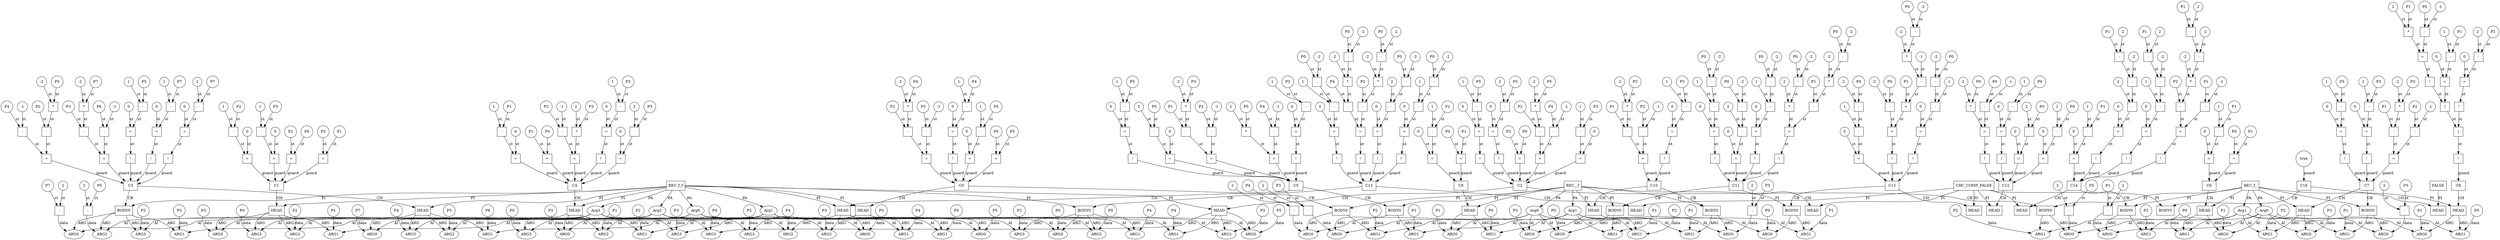 // Horn Graph
digraph {
	"predicate_0" [label="REC_f_f"  nodeName="predicate_0" class=predicateName GNNNodeID=0 shape="box"]
	"predicateArgument_0" [label="Arg0"  nodeName="predicateArgument_0" class=predicateArgument GNNNodeID=1 shape="ellipse"]
		"predicate_0" -> "predicateArgument_0" [ label="PA"]
	"predicateArgument_1" [label="Arg1"  nodeName="predicateArgument_1" class=predicateArgument GNNNodeID=2 shape="ellipse"]
		"predicate_0" -> "predicateArgument_1" [ label="PA"]
	"predicateArgument_2" [label="Arg2"  nodeName="predicateArgument_2" class=predicateArgument GNNNodeID=3 shape="ellipse"]
		"predicate_0" -> "predicateArgument_2" [ label="PA"]
	"predicateArgument_3" [label="Arg3"  nodeName="predicateArgument_3" class=predicateArgument GNNNodeID=4 shape="ellipse"]
		"predicate_0" -> "predicateArgument_3" [ label="PA"]
	"predicate_1" [label="REC__f"  nodeName="predicate_1" class=predicateName GNNNodeID=5 shape="box"]
	"predicateArgument_4" [label="Arg0"  nodeName="predicateArgument_4" class=predicateArgument GNNNodeID=6 shape="ellipse"]
		"predicate_1" -> "predicateArgument_4" [ label="PA"]
	"predicateArgument_5" [label="Arg1"  nodeName="predicateArgument_5" class=predicateArgument GNNNodeID=7 shape="ellipse"]
		"predicate_1" -> "predicateArgument_5" [ label="PA"]
	"predicate_2" [label="REC_f_"  nodeName="predicate_2" class=predicateName GNNNodeID=8 shape="box"]
	"predicateArgument_6" [label="Arg0"  nodeName="predicateArgument_6" class=predicateArgument GNNNodeID=9 shape="ellipse"]
		"predicate_2" -> "predicateArgument_6" [ label="PA"]
	"predicateArgument_7" [label="Arg1"  nodeName="predicateArgument_7" class=predicateArgument GNNNodeID=10 shape="ellipse"]
		"predicate_2" -> "predicateArgument_7" [ label="PA"]
	"predicate_3" [label="CHC_COMP_FALSE"  nodeName="predicate_3" class=predicateName GNNNodeID=11 shape="box"]
	"predicate_4" [label="FALSE"  nodeName="predicate_4" class=predicateName GNNNodeID=12 shape="box"]
	"clause_0" [label="C0"  nodeName="clause_0" class=clause GNNNodeID=13 shape="box"]
	"=_14" [label="="  nodeName="=_14" class=operator GNNNodeID=14 shape="square"]
		"=_14" -> "clause_0" [ label="guard"]
	"-_15" [label="-"  nodeName="-_15" class=operator GNNNodeID=15 shape="square"]
		"-_15" -> "=_14" [ label="st"]
	"P2_16" [label="P2"  nodeName="P2_16" class=symbolicConstant GNNNodeID=16 shape="circle"]
		"P2_16" -> "-_15" [ label="st"]
	"*_17" [label="*"  nodeName="*_17" class=operator GNNNodeID=17 shape="square"]
		"*_17" -> "-_15" [ label="st"]
	"-2_18" [label="-2"  nodeName="-2_18" class=constant GNNNodeID=18 shape="circle"]
		"-2_18" -> "*_17" [ label="st"]
	"P4_19" [label="P4"  nodeName="P4_19" class=symbolicConstant GNNNodeID=19 shape="circle"]
		"P4_19" -> "*_17" [ label="st"]
	"-_20" [label="-"  nodeName="-_20" class=operator GNNNodeID=20 shape="square"]
		"-_20" -> "=_14" [ label="st"]
	"P3_21" [label="P3"  nodeName="P3_21" class=symbolicConstant GNNNodeID=21 shape="circle"]
		"P3_21" -> "-_20" [ label="st"]
	"-1_22" [label="-1"  nodeName="-1_22" class=constant GNNNodeID=22 shape="circle"]
		"-1_22" -> "-_20" [ label="st"]
	"!_23" [label="!"  nodeName="!_23" class=operator GNNNodeID=23 shape="square"]
		"!_23" -> "clause_0" [ label="guard"]
	">=_24" [label="="  nodeName=">=_24" class=operator GNNNodeID=24 shape="square"]
		">=_24" -> "!_23" [ label="st"]
	"0_25" [label="0"  nodeName="0_25" class=constant GNNNodeID=25 shape="circle"]
		"0_25" -> ">=_24" [ label="st"]
	"-_26" [label="-"  nodeName="-_26" class=operator GNNNodeID=26 shape="square"]
		"-_26" -> ">=_24" [ label="st"]
	"1_27" [label="1"  nodeName="1_27" class=constant GNNNodeID=27 shape="circle"]
		"1_27" -> "-_26" [ label="st"]
	"P4_28" [label="P4"  nodeName="P4_28" class=symbolicConstant GNNNodeID=28 shape="circle"]
		"P4_28" -> "-_26" [ label="st"]
	">=_29" [label="="  nodeName=">=_29" class=operator GNNNodeID=29 shape="square"]
		">=_29" -> "clause_0" [ label="guard"]
	"0_30" [label="0"  nodeName="0_30" class=constant GNNNodeID=30 shape="circle"]
		"0_30" -> ">=_29" [ label="st"]
	"-_31" [label="-"  nodeName="-_31" class=operator GNNNodeID=31 shape="square"]
		"-_31" -> ">=_29" [ label="st"]
	"1_32" [label="1"  nodeName="1_32" class=constant GNNNodeID=32 shape="circle"]
		"1_32" -> "-_31" [ label="st"]
	"P5_33" [label="P5"  nodeName="P5_33" class=symbolicConstant GNNNodeID=33 shape="circle"]
		"P5_33" -> "-_31" [ label="st"]
	"=_34" [label="="  nodeName="=_34" class=operator GNNNodeID=34 shape="square"]
		"=_34" -> "clause_0" [ label="guard"]
	"P0_35" [label="P0"  nodeName="P0_35" class=symbolicConstant GNNNodeID=35 shape="circle"]
		"P0_35" -> "=_34" [ label="st"]
	"P5_36" [label="P5"  nodeName="P5_36" class=symbolicConstant GNNNodeID=36 shape="circle"]
		"P5_36" -> "=_34" [ label="st"]
	"clauseHead_0" [label="HEAD"  nodeName="clauseHead_0" class=clauseHead GNNNodeID=37 shape="box"]
		"clause_0" -> "clauseHead_0" [ label="CH"]
		"predicate_0" -> "clauseHead_0" [ label="PI"]
	"clauseArgument_0" [label="ARG0"  nodeName="clauseArgument_0" class=clauseArg GNNNodeID=38 shape="ellipse"]
		"clauseHead_0" -> "clauseArgument_0" [ label="ARG"]
		"predicateArgument_0" -> "clauseArgument_0" [ label="AI"]
	"P5_39" [label="P5"  nodeName="P5_39" class=symbolicConstant GNNNodeID=39 shape="circle"]
		"P5_39" -> "clauseArgument_0" [ label="data"]
	"clauseArgument_1" [label="ARG1"  nodeName="clauseArgument_1" class=clauseArg GNNNodeID=40 shape="ellipse"]
		"clauseHead_0" -> "clauseArgument_1" [ label="ARG"]
		"predicateArgument_1" -> "clauseArgument_1" [ label="AI"]
	"P0_41" [label="P0"  nodeName="P0_41" class=symbolicConstant GNNNodeID=41 shape="circle"]
		"P0_41" -> "clauseArgument_1" [ label="data"]
	"clauseArgument_2" [label="ARG2"  nodeName="clauseArgument_2" class=clauseArg GNNNodeID=42 shape="ellipse"]
		"clauseHead_0" -> "clauseArgument_2" [ label="ARG"]
		"predicateArgument_2" -> "clauseArgument_2" [ label="AI"]
	"P4_43" [label="P4"  nodeName="P4_43" class=symbolicConstant GNNNodeID=43 shape="circle"]
		"P4_43" -> "clauseArgument_2" [ label="data"]
	"clauseArgument_3" [label="ARG3"  nodeName="clauseArgument_3" class=clauseArg GNNNodeID=44 shape="ellipse"]
		"clauseHead_0" -> "clauseArgument_3" [ label="ARG"]
		"predicateArgument_3" -> "clauseArgument_3" [ label="AI"]
	"P3_45" [label="P3"  nodeName="P3_45" class=symbolicConstant GNNNodeID=45 shape="circle"]
		"P3_45" -> "clauseArgument_3" [ label="data"]
	"clauseBody_0" [label="BODY0"  nodeName="clauseBody_0" class=clauseBody GNNNodeID=46 shape="box"]
		"clause_0" -> "clauseBody_0" [ label="CB"]
		"predicate_1" -> "clauseBody_0" [ label="PI"]
	"clauseArgument_4" [label="ARG0"  nodeName="clauseArgument_4" class=clauseArg GNNNodeID=47 shape="ellipse"]
		"clauseBody_0" -> "clauseArgument_4" [ label="ARG"]
		"predicateArgument_4" -> "clauseArgument_4" [ label="AI"]
	"-_48" [label="-"  nodeName="-_48" class=operator GNNNodeID=48 shape="square"]
		"-_48" -> "clauseArgument_4" [ label="data"]
	"P4_49" [label="P4"  nodeName="P4_49" class=symbolicConstant GNNNodeID=49 shape="circle"]
		"P4_49" -> "-_48" [ label="st"]
	"2_50" [label="2"  nodeName="2_50" class=constant GNNNodeID=50 shape="circle"]
		"2_50" -> "-_48" [ label="st"]
	"clauseArgument_5" [label="ARG1"  nodeName="clauseArgument_5" class=clauseArg GNNNodeID=51 shape="ellipse"]
		"clauseBody_0" -> "clauseArgument_5" [ label="ARG"]
		"predicateArgument_5" -> "clauseArgument_5" [ label="AI"]
	"P2_52" [label="P2"  nodeName="P2_52" class=symbolicConstant GNNNodeID=52 shape="circle"]
		"P2_52" -> "clauseArgument_5" [ label="data"]
	"clause_1" [label="C1"  nodeName="clause_1" class=clause GNNNodeID=53 shape="box"]
	">=_54" [label="="  nodeName=">=_54" class=operator GNNNodeID=54 shape="square"]
		">=_54" -> "clause_1" [ label="guard"]
	"0_55" [label="0"  nodeName="0_55" class=constant GNNNodeID=55 shape="circle"]
		"0_55" -> ">=_54" [ label="st"]
	"-_56" [label="-"  nodeName="-_56" class=operator GNNNodeID=56 shape="square"]
		"-_56" -> ">=_54" [ label="st"]
	"1_57" [label="1"  nodeName="1_57" class=constant GNNNodeID=57 shape="circle"]
		"1_57" -> "-_56" [ label="st"]
	"P2_58" [label="P2"  nodeName="P2_58" class=symbolicConstant GNNNodeID=58 shape="circle"]
		"P2_58" -> "-_56" [ label="st"]
	">=_59" [label="="  nodeName=">=_59" class=operator GNNNodeID=59 shape="square"]
		">=_59" -> "clause_1" [ label="guard"]
	"0_60" [label="0"  nodeName="0_60" class=constant GNNNodeID=60 shape="circle"]
		"0_60" -> ">=_59" [ label="st"]
	"-_61" [label="-"  nodeName="-_61" class=operator GNNNodeID=61 shape="square"]
		"-_61" -> ">=_59" [ label="st"]
	"1_62" [label="1"  nodeName="1_62" class=constant GNNNodeID=62 shape="circle"]
		"1_62" -> "-_61" [ label="st"]
	"P3_63" [label="P3"  nodeName="P3_63" class=symbolicConstant GNNNodeID=63 shape="circle"]
		"P3_63" -> "-_61" [ label="st"]
	"=_64" [label="="  nodeName="=_64" class=operator GNNNodeID=64 shape="square"]
		"=_64" -> "clause_1" [ label="guard"]
	"P0_65" [label="P0"  nodeName="P0_65" class=symbolicConstant GNNNodeID=65 shape="circle"]
		"P0_65" -> "=_64" [ label="st"]
	"P2_66" [label="P2"  nodeName="P2_66" class=symbolicConstant GNNNodeID=66 shape="circle"]
		"P2_66" -> "=_64" [ label="st"]
	"=_67" [label="="  nodeName="=_67" class=operator GNNNodeID=67 shape="square"]
		"=_67" -> "clause_1" [ label="guard"]
	"P1_68" [label="P1"  nodeName="P1_68" class=symbolicConstant GNNNodeID=68 shape="circle"]
		"P1_68" -> "=_67" [ label="st"]
	"P3_69" [label="P3"  nodeName="P3_69" class=symbolicConstant GNNNodeID=69 shape="circle"]
		"P3_69" -> "=_67" [ label="st"]
	"clauseHead_1" [label="HEAD"  nodeName="clauseHead_1" class=clauseHead GNNNodeID=70 shape="box"]
		"clause_1" -> "clauseHead_1" [ label="CH"]
		"predicate_0" -> "clauseHead_1" [ label="PI"]
	"clauseArgument_6" [label="ARG0"  nodeName="clauseArgument_6" class=clauseArg GNNNodeID=71 shape="ellipse"]
		"clauseHead_1" -> "clauseArgument_6" [ label="ARG"]
		"predicateArgument_0" -> "clauseArgument_6" [ label="AI"]
	"P3_72" [label="P3"  nodeName="P3_72" class=symbolicConstant GNNNodeID=72 shape="circle"]
		"P3_72" -> "clauseArgument_6" [ label="data"]
	"clauseArgument_7" [label="ARG1"  nodeName="clauseArgument_7" class=clauseArg GNNNodeID=73 shape="ellipse"]
		"clauseHead_1" -> "clauseArgument_7" [ label="ARG"]
		"predicateArgument_1" -> "clauseArgument_7" [ label="AI"]
	"P1_74" [label="P1"  nodeName="P1_74" class=symbolicConstant GNNNodeID=74 shape="circle"]
		"P1_74" -> "clauseArgument_7" [ label="data"]
	"clauseArgument_8" [label="ARG2"  nodeName="clauseArgument_8" class=clauseArg GNNNodeID=75 shape="ellipse"]
		"clauseHead_1" -> "clauseArgument_8" [ label="ARG"]
		"predicateArgument_2" -> "clauseArgument_8" [ label="AI"]
	"P2_76" [label="P2"  nodeName="P2_76" class=symbolicConstant GNNNodeID=76 shape="circle"]
		"P2_76" -> "clauseArgument_8" [ label="data"]
	"clauseArgument_9" [label="ARG3"  nodeName="clauseArgument_9" class=clauseArg GNNNodeID=77 shape="ellipse"]
		"clauseHead_1" -> "clauseArgument_9" [ label="ARG"]
		"predicateArgument_3" -> "clauseArgument_9" [ label="AI"]
	"P0_78" [label="P0"  nodeName="P0_78" class=symbolicConstant GNNNodeID=78 shape="circle"]
		"P0_78" -> "clauseArgument_9" [ label="data"]
	"clause_2" [label="C2"  nodeName="clause_2" class=clause GNNNodeID=79 shape="box"]
	"=_80" [label="="  nodeName="=_80" class=operator GNNNodeID=80 shape="square"]
		"=_80" -> "clause_2" [ label="guard"]
	"-_81" [label="-"  nodeName="-_81" class=operator GNNNodeID=81 shape="square"]
		"-_81" -> "=_80" [ label="st"]
	"P2_82" [label="P2"  nodeName="P2_82" class=symbolicConstant GNNNodeID=82 shape="circle"]
		"P2_82" -> "-_81" [ label="st"]
	"*_83" [label="*"  nodeName="*_83" class=operator GNNNodeID=83 shape="square"]
		"*_83" -> "-_81" [ label="st"]
	"-2_84" [label="-2"  nodeName="-2_84" class=constant GNNNodeID=84 shape="circle"]
		"-2_84" -> "*_83" [ label="st"]
	"P5_85" [label="P5"  nodeName="P5_85" class=symbolicConstant GNNNodeID=85 shape="circle"]
		"P5_85" -> "*_83" [ label="st"]
	"-_86" [label="-"  nodeName="-_86" class=operator GNNNodeID=86 shape="square"]
		"-_86" -> "=_80" [ label="st"]
	"P4_87" [label="P4"  nodeName="P4_87" class=symbolicConstant GNNNodeID=87 shape="circle"]
		"P4_87" -> "-_86" [ label="st"]
	"-1_88" [label="-1"  nodeName="-1_88" class=constant GNNNodeID=88 shape="circle"]
		"-1_88" -> "-_86" [ label="st"]
	">=_89" [label="="  nodeName=">=_89" class=operator GNNNodeID=89 shape="square"]
		">=_89" -> "clause_2" [ label="guard"]
	"0_90" [label="0"  nodeName="0_90" class=constant GNNNodeID=90 shape="circle"]
		"0_90" -> ">=_89" [ label="st"]
	"-_91" [label="-"  nodeName="-_91" class=operator GNNNodeID=91 shape="square"]
		"-_91" -> ">=_89" [ label="st"]
	"1_92" [label="1"  nodeName="1_92" class=constant GNNNodeID=92 shape="circle"]
		"1_92" -> "-_91" [ label="st"]
	"P3_93" [label="P3"  nodeName="P3_93" class=symbolicConstant GNNNodeID=93 shape="circle"]
		"P3_93" -> "-_91" [ label="st"]
	"!_94" [label="!"  nodeName="!_94" class=operator GNNNodeID=94 shape="square"]
		"!_94" -> "clause_2" [ label="guard"]
	">=_95" [label="="  nodeName=">=_95" class=operator GNNNodeID=95 shape="square"]
		">=_95" -> "!_94" [ label="st"]
	"0_96" [label="0"  nodeName="0_96" class=constant GNNNodeID=96 shape="circle"]
		"0_96" -> ">=_95" [ label="st"]
	"-_97" [label="-"  nodeName="-_97" class=operator GNNNodeID=97 shape="square"]
		"-_97" -> ">=_95" [ label="st"]
	"1_98" [label="1"  nodeName="1_98" class=constant GNNNodeID=98 shape="circle"]
		"1_98" -> "-_97" [ label="st"]
	"P5_99" [label="P5"  nodeName="P5_99" class=symbolicConstant GNNNodeID=99 shape="circle"]
		"P5_99" -> "-_97" [ label="st"]
	"!_100" [label="!"  nodeName="!_100" class=operator GNNNodeID=100 shape="square"]
		"!_100" -> "clause_2" [ label="guard"]
	">=_101" [label="="  nodeName=">=_101" class=operator GNNNodeID=101 shape="square"]
		">=_101" -> "!_100" [ label="st"]
	"0_102" [label="0"  nodeName="0_102" class=constant GNNNodeID=102 shape="circle"]
		"0_102" -> ">=_101" [ label="st"]
	"-_103" [label="-"  nodeName="-_103" class=operator GNNNodeID=103 shape="square"]
		"-_103" -> ">=_101" [ label="st"]
	"2_104" [label="2"  nodeName="2_104" class=constant GNNNodeID=104 shape="circle"]
		"2_104" -> "-_103" [ label="st"]
	"P5_105" [label="P5"  nodeName="P5_105" class=symbolicConstant GNNNodeID=105 shape="circle"]
		"P5_105" -> "-_103" [ label="st"]
	"=_106" [label="="  nodeName="=_106" class=operator GNNNodeID=106 shape="square"]
		"=_106" -> "clause_2" [ label="guard"]
	"P0_107" [label="P0"  nodeName="P0_107" class=symbolicConstant GNNNodeID=107 shape="circle"]
		"P0_107" -> "=_106" [ label="st"]
	"P3_108" [label="P3"  nodeName="P3_108" class=symbolicConstant GNNNodeID=108 shape="circle"]
		"P3_108" -> "=_106" [ label="st"]
	"clauseHead_2" [label="HEAD"  nodeName="clauseHead_2" class=clauseHead GNNNodeID=109 shape="box"]
		"clause_2" -> "clauseHead_2" [ label="CH"]
		"predicate_0" -> "clauseHead_2" [ label="PI"]
	"clauseArgument_10" [label="ARG0"  nodeName="clauseArgument_10" class=clauseArg GNNNodeID=110 shape="ellipse"]
		"clauseHead_2" -> "clauseArgument_10" [ label="ARG"]
		"predicateArgument_0" -> "clauseArgument_10" [ label="AI"]
	"P5_111" [label="P5"  nodeName="P5_111" class=symbolicConstant GNNNodeID=111 shape="circle"]
		"P5_111" -> "clauseArgument_10" [ label="data"]
	"clauseArgument_11" [label="ARG1"  nodeName="clauseArgument_11" class=clauseArg GNNNodeID=112 shape="ellipse"]
		"clauseHead_2" -> "clauseArgument_11" [ label="ARG"]
		"predicateArgument_1" -> "clauseArgument_11" [ label="AI"]
	"P4_113" [label="P4"  nodeName="P4_113" class=symbolicConstant GNNNodeID=113 shape="circle"]
		"P4_113" -> "clauseArgument_11" [ label="data"]
	"clauseArgument_12" [label="ARG2"  nodeName="clauseArgument_12" class=clauseArg GNNNodeID=114 shape="ellipse"]
		"clauseHead_2" -> "clauseArgument_12" [ label="ARG"]
		"predicateArgument_2" -> "clauseArgument_12" [ label="AI"]
	"P3_115" [label="P3"  nodeName="P3_115" class=symbolicConstant GNNNodeID=115 shape="circle"]
		"P3_115" -> "clauseArgument_12" [ label="data"]
	"clauseArgument_13" [label="ARG3"  nodeName="clauseArgument_13" class=clauseArg GNNNodeID=116 shape="ellipse"]
		"clauseHead_2" -> "clauseArgument_13" [ label="ARG"]
		"predicateArgument_3" -> "clauseArgument_13" [ label="AI"]
	"P0_117" [label="P0"  nodeName="P0_117" class=symbolicConstant GNNNodeID=117 shape="circle"]
		"P0_117" -> "clauseArgument_13" [ label="data"]
	"clauseBody_1" [label="BODY0"  nodeName="clauseBody_1" class=clauseBody GNNNodeID=118 shape="box"]
		"clause_2" -> "clauseBody_1" [ label="CB"]
		"predicate_2" -> "clauseBody_1" [ label="PI"]
	"clauseArgument_14" [label="ARG0"  nodeName="clauseArgument_14" class=clauseArg GNNNodeID=119 shape="ellipse"]
		"clauseBody_1" -> "clauseArgument_14" [ label="ARG"]
		"predicateArgument_6" -> "clauseArgument_14" [ label="AI"]
	"-_120" [label="-"  nodeName="-_120" class=operator GNNNodeID=120 shape="square"]
		"-_120" -> "clauseArgument_14" [ label="data"]
	"P5_121" [label="P5"  nodeName="P5_121" class=symbolicConstant GNNNodeID=121 shape="circle"]
		"P5_121" -> "-_120" [ label="st"]
	"2_122" [label="2"  nodeName="2_122" class=constant GNNNodeID=122 shape="circle"]
		"2_122" -> "-_120" [ label="st"]
	"clauseArgument_15" [label="ARG1"  nodeName="clauseArgument_15" class=clauseArg GNNNodeID=123 shape="ellipse"]
		"clauseBody_1" -> "clauseArgument_15" [ label="ARG"]
		"predicateArgument_7" -> "clauseArgument_15" [ label="AI"]
	"P2_124" [label="P2"  nodeName="P2_124" class=symbolicConstant GNNNodeID=124 shape="circle"]
		"P2_124" -> "clauseArgument_15" [ label="data"]
	"clause_3" [label="C3"  nodeName="clause_3" class=clause GNNNodeID=125 shape="box"]
	"=_126" [label="="  nodeName="=_126" class=operator GNNNodeID=126 shape="square"]
		"=_126" -> "clause_3" [ label="guard"]
	"-_127" [label="-"  nodeName="-_127" class=operator GNNNodeID=127 shape="square"]
		"-_127" -> "=_126" [ label="st"]
	"P3_128" [label="P3"  nodeName="P3_128" class=symbolicConstant GNNNodeID=128 shape="circle"]
		"P3_128" -> "-_127" [ label="st"]
	"*_129" [label="*"  nodeName="*_129" class=operator GNNNodeID=129 shape="square"]
		"*_129" -> "-_127" [ label="st"]
	"-2_130" [label="-2"  nodeName="-2_130" class=constant GNNNodeID=130 shape="circle"]
		"-2_130" -> "*_129" [ label="st"]
	"P7_131" [label="P7"  nodeName="P7_131" class=symbolicConstant GNNNodeID=131 shape="circle"]
		"P7_131" -> "*_129" [ label="st"]
	"-_132" [label="-"  nodeName="-_132" class=operator GNNNodeID=132 shape="square"]
		"-_132" -> "=_126" [ label="st"]
	"P6_133" [label="P6"  nodeName="P6_133" class=symbolicConstant GNNNodeID=133 shape="circle"]
		"P6_133" -> "-_132" [ label="st"]
	"-1_134" [label="-1"  nodeName="-1_134" class=constant GNNNodeID=134 shape="circle"]
		"-1_134" -> "-_132" [ label="st"]
	"!_135" [label="!"  nodeName="!_135" class=operator GNNNodeID=135 shape="square"]
		"!_135" -> "clause_3" [ label="guard"]
	">=_136" [label="="  nodeName=">=_136" class=operator GNNNodeID=136 shape="square"]
		">=_136" -> "!_135" [ label="st"]
	"0_137" [label="0"  nodeName="0_137" class=constant GNNNodeID=137 shape="circle"]
		"0_137" -> ">=_136" [ label="st"]
	"-_138" [label="-"  nodeName="-_138" class=operator GNNNodeID=138 shape="square"]
		"-_138" -> ">=_136" [ label="st"]
	"1_139" [label="1"  nodeName="1_139" class=constant GNNNodeID=139 shape="circle"]
		"1_139" -> "-_138" [ label="st"]
	"P5_140" [label="P5"  nodeName="P5_140" class=symbolicConstant GNNNodeID=140 shape="circle"]
		"P5_140" -> "-_138" [ label="st"]
	"!_141" [label="!"  nodeName="!_141" class=operator GNNNodeID=141 shape="square"]
		"!_141" -> "clause_3" [ label="guard"]
	">=_142" [label="="  nodeName=">=_142" class=operator GNNNodeID=142 shape="square"]
		">=_142" -> "!_141" [ label="st"]
	"0_143" [label="0"  nodeName="0_143" class=constant GNNNodeID=143 shape="circle"]
		"0_143" -> ">=_142" [ label="st"]
	"-_144" [label="-"  nodeName="-_144" class=operator GNNNodeID=144 shape="square"]
		"-_144" -> ">=_142" [ label="st"]
	"1_145" [label="1"  nodeName="1_145" class=constant GNNNodeID=145 shape="circle"]
		"1_145" -> "-_144" [ label="st"]
	"P7_146" [label="P7"  nodeName="P7_146" class=symbolicConstant GNNNodeID=146 shape="circle"]
		"P7_146" -> "-_144" [ label="st"]
	"!_147" [label="!"  nodeName="!_147" class=operator GNNNodeID=147 shape="square"]
		"!_147" -> "clause_3" [ label="guard"]
	">=_148" [label="="  nodeName=">=_148" class=operator GNNNodeID=148 shape="square"]
		">=_148" -> "!_147" [ label="st"]
	"0_149" [label="0"  nodeName="0_149" class=constant GNNNodeID=149 shape="circle"]
		"0_149" -> ">=_148" [ label="st"]
	"-_150" [label="-"  nodeName="-_150" class=operator GNNNodeID=150 shape="square"]
		"-_150" -> ">=_148" [ label="st"]
	"2_151" [label="2"  nodeName="2_151" class=constant GNNNodeID=151 shape="circle"]
		"2_151" -> "-_150" [ label="st"]
	"P7_152" [label="P7"  nodeName="P7_152" class=symbolicConstant GNNNodeID=152 shape="circle"]
		"P7_152" -> "-_150" [ label="st"]
	"=_153" [label="="  nodeName="=_153" class=operator GNNNodeID=153 shape="square"]
		"=_153" -> "clause_3" [ label="guard"]
	"-_154" [label="-"  nodeName="-_154" class=operator GNNNodeID=154 shape="square"]
		"-_154" -> "=_153" [ label="st"]
	"P2_155" [label="P2"  nodeName="P2_155" class=symbolicConstant GNNNodeID=155 shape="circle"]
		"P2_155" -> "-_154" [ label="st"]
	"*_156" [label="*"  nodeName="*_156" class=operator GNNNodeID=156 shape="square"]
		"*_156" -> "-_154" [ label="st"]
	"-2_157" [label="-2"  nodeName="-2_157" class=constant GNNNodeID=157 shape="circle"]
		"-2_157" -> "*_156" [ label="st"]
	"P5_158" [label="P5"  nodeName="P5_158" class=symbolicConstant GNNNodeID=158 shape="circle"]
		"P5_158" -> "*_156" [ label="st"]
	"-_159" [label="-"  nodeName="-_159" class=operator GNNNodeID=159 shape="square"]
		"-_159" -> "=_153" [ label="st"]
	"P4_160" [label="P4"  nodeName="P4_160" class=symbolicConstant GNNNodeID=160 shape="circle"]
		"P4_160" -> "-_159" [ label="st"]
	"-1_161" [label="-1"  nodeName="-1_161" class=constant GNNNodeID=161 shape="circle"]
		"-1_161" -> "-_159" [ label="st"]
	"clauseHead_3" [label="HEAD"  nodeName="clauseHead_3" class=clauseHead GNNNodeID=162 shape="box"]
		"clause_3" -> "clauseHead_3" [ label="CH"]
		"predicate_0" -> "clauseHead_3" [ label="PI"]
	"clauseArgument_16" [label="ARG0"  nodeName="clauseArgument_16" class=clauseArg GNNNodeID=163 shape="ellipse"]
		"clauseHead_3" -> "clauseArgument_16" [ label="ARG"]
		"predicateArgument_0" -> "clauseArgument_16" [ label="AI"]
	"P7_164" [label="P7"  nodeName="P7_164" class=symbolicConstant GNNNodeID=164 shape="circle"]
		"P7_164" -> "clauseArgument_16" [ label="data"]
	"clauseArgument_17" [label="ARG1"  nodeName="clauseArgument_17" class=clauseArg GNNNodeID=165 shape="ellipse"]
		"clauseHead_3" -> "clauseArgument_17" [ label="ARG"]
		"predicateArgument_1" -> "clauseArgument_17" [ label="AI"]
	"P6_166" [label="P6"  nodeName="P6_166" class=symbolicConstant GNNNodeID=166 shape="circle"]
		"P6_166" -> "clauseArgument_17" [ label="data"]
	"clauseArgument_18" [label="ARG2"  nodeName="clauseArgument_18" class=clauseArg GNNNodeID=167 shape="ellipse"]
		"clauseHead_3" -> "clauseArgument_18" [ label="ARG"]
		"predicateArgument_2" -> "clauseArgument_18" [ label="AI"]
	"P5_168" [label="P5"  nodeName="P5_168" class=symbolicConstant GNNNodeID=168 shape="circle"]
		"P5_168" -> "clauseArgument_18" [ label="data"]
	"clauseArgument_19" [label="ARG3"  nodeName="clauseArgument_19" class=clauseArg GNNNodeID=169 shape="ellipse"]
		"clauseHead_3" -> "clauseArgument_19" [ label="ARG"]
		"predicateArgument_3" -> "clauseArgument_19" [ label="AI"]
	"P4_170" [label="P4"  nodeName="P4_170" class=symbolicConstant GNNNodeID=170 shape="circle"]
		"P4_170" -> "clauseArgument_19" [ label="data"]
	"clauseBody_2" [label="BODY0"  nodeName="clauseBody_2" class=clauseBody GNNNodeID=171 shape="box"]
		"clause_3" -> "clauseBody_2" [ label="CB"]
		"predicate_0" -> "clauseBody_2" [ label="PI"]
	"clauseArgument_20" [label="ARG0"  nodeName="clauseArgument_20" class=clauseArg GNNNodeID=172 shape="ellipse"]
		"clauseBody_2" -> "clauseArgument_20" [ label="ARG"]
		"predicateArgument_0" -> "clauseArgument_20" [ label="AI"]
	"-_173" [label="-"  nodeName="-_173" class=operator GNNNodeID=173 shape="square"]
		"-_173" -> "clauseArgument_20" [ label="data"]
	"P7_174" [label="P7"  nodeName="P7_174" class=symbolicConstant GNNNodeID=174 shape="circle"]
		"P7_174" -> "-_173" [ label="st"]
	"2_175" [label="2"  nodeName="2_175" class=constant GNNNodeID=175 shape="circle"]
		"2_175" -> "-_173" [ label="st"]
	"clauseArgument_21" [label="ARG1"  nodeName="clauseArgument_21" class=clauseArg GNNNodeID=176 shape="ellipse"]
		"clauseBody_2" -> "clauseArgument_21" [ label="ARG"]
		"predicateArgument_1" -> "clauseArgument_21" [ label="AI"]
	"P3_177" [label="P3"  nodeName="P3_177" class=symbolicConstant GNNNodeID=177 shape="circle"]
		"P3_177" -> "clauseArgument_21" [ label="data"]
	"clauseArgument_22" [label="ARG2"  nodeName="clauseArgument_22" class=clauseArg GNNNodeID=178 shape="ellipse"]
		"clauseBody_2" -> "clauseArgument_22" [ label="ARG"]
		"predicateArgument_2" -> "clauseArgument_22" [ label="AI"]
	"-_179" [label="-"  nodeName="-_179" class=operator GNNNodeID=179 shape="square"]
		"-_179" -> "clauseArgument_22" [ label="data"]
	"P5_180" [label="P5"  nodeName="P5_180" class=symbolicConstant GNNNodeID=180 shape="circle"]
		"P5_180" -> "-_179" [ label="st"]
	"2_181" [label="2"  nodeName="2_181" class=constant GNNNodeID=181 shape="circle"]
		"2_181" -> "-_179" [ label="st"]
	"clauseArgument_23" [label="ARG3"  nodeName="clauseArgument_23" class=clauseArg GNNNodeID=182 shape="ellipse"]
		"clauseBody_2" -> "clauseArgument_23" [ label="ARG"]
		"predicateArgument_3" -> "clauseArgument_23" [ label="AI"]
	"P2_183" [label="P2"  nodeName="P2_183" class=symbolicConstant GNNNodeID=183 shape="circle"]
		"P2_183" -> "clauseArgument_23" [ label="data"]
	"clause_4" [label="C4"  nodeName="clause_4" class=clause GNNNodeID=184 shape="box"]
	"=_185" [label="="  nodeName="=_185" class=operator GNNNodeID=185 shape="square"]
		"=_185" -> "clause_4" [ label="guard"]
	"*_186" [label="*"  nodeName="*_186" class=operator GNNNodeID=186 shape="square"]
		"*_186" -> "=_185" [ label="st"]
	"2_187" [label="2"  nodeName="2_187" class=constant GNNNodeID=187 shape="circle"]
		"2_187" -> "*_186" [ label="st"]
	"P3_188" [label="P3"  nodeName="P3_188" class=symbolicConstant GNNNodeID=188 shape="circle"]
		"P3_188" -> "*_186" [ label="st"]
	"-_189" [label="-"  nodeName="-_189" class=operator GNNNodeID=189 shape="square"]
		"-_189" -> "=_185" [ label="st"]
	"P2_190" [label="P2"  nodeName="P2_190" class=symbolicConstant GNNNodeID=190 shape="circle"]
		"P2_190" -> "-_189" [ label="st"]
	"-1_191" [label="-1"  nodeName="-1_191" class=constant GNNNodeID=191 shape="circle"]
		"-1_191" -> "-_189" [ label="st"]
	"!_192" [label="!"  nodeName="!_192" class=operator GNNNodeID=192 shape="square"]
		"!_192" -> "clause_4" [ label="guard"]
	">=_193" [label="="  nodeName=">=_193" class=operator GNNNodeID=193 shape="square"]
		">=_193" -> "!_192" [ label="st"]
	"0_194" [label="0"  nodeName="0_194" class=constant GNNNodeID=194 shape="circle"]
		"0_194" -> ">=_193" [ label="st"]
	"-_195" [label="-"  nodeName="-_195" class=operator GNNNodeID=195 shape="square"]
		"-_195" -> ">=_193" [ label="st"]
	"1_196" [label="1"  nodeName="1_196" class=constant GNNNodeID=196 shape="circle"]
		"1_196" -> "-_195" [ label="st"]
	"P3_197" [label="P3"  nodeName="P3_197" class=symbolicConstant GNNNodeID=197 shape="circle"]
		"P3_197" -> "-_195" [ label="st"]
	">=_198" [label="="  nodeName=">=_198" class=operator GNNNodeID=198 shape="square"]
		">=_198" -> "clause_4" [ label="guard"]
	"0_199" [label="0"  nodeName="0_199" class=constant GNNNodeID=199 shape="circle"]
		"0_199" -> ">=_198" [ label="st"]
	"-_200" [label="-"  nodeName="-_200" class=operator GNNNodeID=200 shape="square"]
		"-_200" -> ">=_198" [ label="st"]
	"2_201" [label="2"  nodeName="2_201" class=constant GNNNodeID=201 shape="circle"]
		"2_201" -> "-_200" [ label="st"]
	"P3_202" [label="P3"  nodeName="P3_202" class=symbolicConstant GNNNodeID=202 shape="circle"]
		"P3_202" -> "-_200" [ label="st"]
	">=_203" [label="="  nodeName=">=_203" class=operator GNNNodeID=203 shape="square"]
		">=_203" -> "clause_4" [ label="guard"]
	"0_204" [label="0"  nodeName="0_204" class=constant GNNNodeID=204 shape="circle"]
		"0_204" -> ">=_203" [ label="st"]
	"-_205" [label="-"  nodeName="-_205" class=operator GNNNodeID=205 shape="square"]
		"-_205" -> ">=_203" [ label="st"]
	"1_206" [label="1"  nodeName="1_206" class=constant GNNNodeID=206 shape="circle"]
		"1_206" -> "-_205" [ label="st"]
	"P1_207" [label="P1"  nodeName="P1_207" class=symbolicConstant GNNNodeID=207 shape="circle"]
		"P1_207" -> "-_205" [ label="st"]
	"=_208" [label="="  nodeName="=_208" class=operator GNNNodeID=208 shape="square"]
		"=_208" -> "clause_4" [ label="guard"]
	"P0_209" [label="P0"  nodeName="P0_209" class=symbolicConstant GNNNodeID=209 shape="circle"]
		"P0_209" -> "=_208" [ label="st"]
	"P1_210" [label="P1"  nodeName="P1_210" class=symbolicConstant GNNNodeID=210 shape="circle"]
		"P1_210" -> "=_208" [ label="st"]
	"clauseHead_4" [label="HEAD"  nodeName="clauseHead_4" class=clauseHead GNNNodeID=211 shape="box"]
		"clause_4" -> "clauseHead_4" [ label="CH"]
		"predicate_0" -> "clauseHead_4" [ label="PI"]
	"clauseArgument_24" [label="ARG0"  nodeName="clauseArgument_24" class=clauseArg GNNNodeID=212 shape="ellipse"]
		"clauseHead_4" -> "clauseArgument_24" [ label="ARG"]
		"predicateArgument_0" -> "clauseArgument_24" [ label="AI"]
	"P3_213" [label="P3"  nodeName="P3_213" class=symbolicConstant GNNNodeID=213 shape="circle"]
		"P3_213" -> "clauseArgument_24" [ label="data"]
	"clauseArgument_25" [label="ARG1"  nodeName="clauseArgument_25" class=clauseArg GNNNodeID=214 shape="ellipse"]
		"clauseHead_4" -> "clauseArgument_25" [ label="ARG"]
		"predicateArgument_1" -> "clauseArgument_25" [ label="AI"]
	"P2_215" [label="P2"  nodeName="P2_215" class=symbolicConstant GNNNodeID=215 shape="circle"]
		"P2_215" -> "clauseArgument_25" [ label="data"]
	"clauseArgument_26" [label="ARG2"  nodeName="clauseArgument_26" class=clauseArg GNNNodeID=216 shape="ellipse"]
		"clauseHead_4" -> "clauseArgument_26" [ label="ARG"]
		"predicateArgument_2" -> "clauseArgument_26" [ label="AI"]
	"P1_217" [label="P1"  nodeName="P1_217" class=symbolicConstant GNNNodeID=217 shape="circle"]
		"P1_217" -> "clauseArgument_26" [ label="data"]
	"clauseArgument_27" [label="ARG3"  nodeName="clauseArgument_27" class=clauseArg GNNNodeID=218 shape="ellipse"]
		"clauseHead_4" -> "clauseArgument_27" [ label="ARG"]
		"predicateArgument_3" -> "clauseArgument_27" [ label="AI"]
	"P0_219" [label="P0"  nodeName="P0_219" class=symbolicConstant GNNNodeID=219 shape="circle"]
		"P0_219" -> "clauseArgument_27" [ label="data"]
	"clause_5" [label="C5"  nodeName="clause_5" class=clause GNNNodeID=220 shape="box"]
	"=_221" [label="="  nodeName="=_221" class=operator GNNNodeID=221 shape="square"]
		"=_221" -> "clause_5" [ label="guard"]
	"*_222" [label="*"  nodeName="*_222" class=operator GNNNodeID=222 shape="square"]
		"*_222" -> "=_221" [ label="st"]
	"2_223" [label="2"  nodeName="2_223" class=constant GNNNodeID=223 shape="circle"]
		"2_223" -> "*_222" [ label="st"]
	"P5_224" [label="P5"  nodeName="P5_224" class=symbolicConstant GNNNodeID=224 shape="circle"]
		"P5_224" -> "*_222" [ label="st"]
	"-_225" [label="-"  nodeName="-_225" class=operator GNNNodeID=225 shape="square"]
		"-_225" -> "=_221" [ label="st"]
	"P4_226" [label="P4"  nodeName="P4_226" class=symbolicConstant GNNNodeID=226 shape="circle"]
		"P4_226" -> "-_225" [ label="st"]
	"-1_227" [label="-1"  nodeName="-1_227" class=constant GNNNodeID=227 shape="circle"]
		"-1_227" -> "-_225" [ label="st"]
	"!_228" [label="!"  nodeName="!_228" class=operator GNNNodeID=228 shape="square"]
		"!_228" -> "clause_5" [ label="guard"]
	">=_229" [label="="  nodeName=">=_229" class=operator GNNNodeID=229 shape="square"]
		">=_229" -> "!_228" [ label="st"]
	"0_230" [label="0"  nodeName="0_230" class=constant GNNNodeID=230 shape="circle"]
		"0_230" -> ">=_229" [ label="st"]
	"-_231" [label="-"  nodeName="-_231" class=operator GNNNodeID=231 shape="square"]
		"-_231" -> ">=_229" [ label="st"]
	"1_232" [label="1"  nodeName="1_232" class=constant GNNNodeID=232 shape="circle"]
		"1_232" -> "-_231" [ label="st"]
	"P3_233" [label="P3"  nodeName="P3_233" class=symbolicConstant GNNNodeID=233 shape="circle"]
		"P3_233" -> "-_231" [ label="st"]
	"!_234" [label="!"  nodeName="!_234" class=operator GNNNodeID=234 shape="square"]
		"!_234" -> "clause_5" [ label="guard"]
	">=_235" [label="="  nodeName=">=_235" class=operator GNNNodeID=235 shape="square"]
		">=_235" -> "!_234" [ label="st"]
	"0_236" [label="0"  nodeName="0_236" class=constant GNNNodeID=236 shape="circle"]
		"0_236" -> ">=_235" [ label="st"]
	"-_237" [label="-"  nodeName="-_237" class=operator GNNNodeID=237 shape="square"]
		"-_237" -> ">=_235" [ label="st"]
	"1_238" [label="1"  nodeName="1_238" class=constant GNNNodeID=238 shape="circle"]
		"1_238" -> "-_237" [ label="st"]
	"P5_239" [label="P5"  nodeName="P5_239" class=symbolicConstant GNNNodeID=239 shape="circle"]
		"P5_239" -> "-_237" [ label="st"]
	">=_240" [label="="  nodeName=">=_240" class=operator GNNNodeID=240 shape="square"]
		">=_240" -> "clause_5" [ label="guard"]
	"0_241" [label="0"  nodeName="0_241" class=constant GNNNodeID=241 shape="circle"]
		"0_241" -> ">=_240" [ label="st"]
	"-_242" [label="-"  nodeName="-_242" class=operator GNNNodeID=242 shape="square"]
		"-_242" -> ">=_240" [ label="st"]
	"2_243" [label="2"  nodeName="2_243" class=constant GNNNodeID=243 shape="circle"]
		"2_243" -> "-_242" [ label="st"]
	"P5_244" [label="P5"  nodeName="P5_244" class=symbolicConstant GNNNodeID=244 shape="circle"]
		"P5_244" -> "-_242" [ label="st"]
	"=_245" [label="="  nodeName="=_245" class=operator GNNNodeID=245 shape="square"]
		"=_245" -> "clause_5" [ label="guard"]
	"-_246" [label="-"  nodeName="-_246" class=operator GNNNodeID=246 shape="square"]
		"-_246" -> "=_245" [ label="st"]
	"P1_247" [label="P1"  nodeName="P1_247" class=symbolicConstant GNNNodeID=247 shape="circle"]
		"P1_247" -> "-_246" [ label="st"]
	"*_248" [label="*"  nodeName="*_248" class=operator GNNNodeID=248 shape="square"]
		"*_248" -> "-_246" [ label="st"]
	"-2_249" [label="-2"  nodeName="-2_249" class=constant GNNNodeID=249 shape="circle"]
		"-2_249" -> "*_248" [ label="st"]
	"P3_250" [label="P3"  nodeName="P3_250" class=symbolicConstant GNNNodeID=250 shape="circle"]
		"P3_250" -> "*_248" [ label="st"]
	"-_251" [label="-"  nodeName="-_251" class=operator GNNNodeID=251 shape="square"]
		"-_251" -> "=_245" [ label="st"]
	"P2_252" [label="P2"  nodeName="P2_252" class=symbolicConstant GNNNodeID=252 shape="circle"]
		"P2_252" -> "-_251" [ label="st"]
	"-1_253" [label="-1"  nodeName="-1_253" class=constant GNNNodeID=253 shape="circle"]
		"-1_253" -> "-_251" [ label="st"]
	"clauseHead_5" [label="HEAD"  nodeName="clauseHead_5" class=clauseHead GNNNodeID=254 shape="box"]
		"clause_5" -> "clauseHead_5" [ label="CH"]
		"predicate_0" -> "clauseHead_5" [ label="PI"]
	"clauseArgument_28" [label="ARG0"  nodeName="clauseArgument_28" class=clauseArg GNNNodeID=255 shape="ellipse"]
		"clauseHead_5" -> "clauseArgument_28" [ label="ARG"]
		"predicateArgument_0" -> "clauseArgument_28" [ label="AI"]
	"P5_256" [label="P5"  nodeName="P5_256" class=symbolicConstant GNNNodeID=256 shape="circle"]
		"P5_256" -> "clauseArgument_28" [ label="data"]
	"clauseArgument_29" [label="ARG1"  nodeName="clauseArgument_29" class=clauseArg GNNNodeID=257 shape="ellipse"]
		"clauseHead_5" -> "clauseArgument_29" [ label="ARG"]
		"predicateArgument_1" -> "clauseArgument_29" [ label="AI"]
	"P4_258" [label="P4"  nodeName="P4_258" class=symbolicConstant GNNNodeID=258 shape="circle"]
		"P4_258" -> "clauseArgument_29" [ label="data"]
	"clauseArgument_30" [label="ARG2"  nodeName="clauseArgument_30" class=clauseArg GNNNodeID=259 shape="ellipse"]
		"clauseHead_5" -> "clauseArgument_30" [ label="ARG"]
		"predicateArgument_2" -> "clauseArgument_30" [ label="AI"]
	"P3_260" [label="P3"  nodeName="P3_260" class=symbolicConstant GNNNodeID=260 shape="circle"]
		"P3_260" -> "clauseArgument_30" [ label="data"]
	"clauseArgument_31" [label="ARG3"  nodeName="clauseArgument_31" class=clauseArg GNNNodeID=261 shape="ellipse"]
		"clauseHead_5" -> "clauseArgument_31" [ label="ARG"]
		"predicateArgument_3" -> "clauseArgument_31" [ label="AI"]
	"P2_262" [label="P2"  nodeName="P2_262" class=symbolicConstant GNNNodeID=262 shape="circle"]
		"P2_262" -> "clauseArgument_31" [ label="data"]
	"clauseBody_3" [label="BODY0"  nodeName="clauseBody_3" class=clauseBody GNNNodeID=263 shape="box"]
		"clause_5" -> "clauseBody_3" [ label="CB"]
		"predicate_1" -> "clauseBody_3" [ label="PI"]
	"clauseArgument_32" [label="ARG0"  nodeName="clauseArgument_32" class=clauseArg GNNNodeID=264 shape="ellipse"]
		"clauseBody_3" -> "clauseArgument_32" [ label="ARG"]
		"predicateArgument_4" -> "clauseArgument_32" [ label="AI"]
	"-_265" [label="-"  nodeName="-_265" class=operator GNNNodeID=265 shape="square"]
		"-_265" -> "clauseArgument_32" [ label="data"]
	"P3_266" [label="P3"  nodeName="P3_266" class=symbolicConstant GNNNodeID=266 shape="circle"]
		"P3_266" -> "-_265" [ label="st"]
	"2_267" [label="2"  nodeName="2_267" class=constant GNNNodeID=267 shape="circle"]
		"2_267" -> "-_265" [ label="st"]
	"clauseArgument_33" [label="ARG1"  nodeName="clauseArgument_33" class=clauseArg GNNNodeID=268 shape="ellipse"]
		"clauseBody_3" -> "clauseArgument_33" [ label="ARG"]
		"predicateArgument_5" -> "clauseArgument_33" [ label="AI"]
	"P1_269" [label="P1"  nodeName="P1_269" class=symbolicConstant GNNNodeID=269 shape="circle"]
		"P1_269" -> "clauseArgument_33" [ label="data"]
	"clause_6" [label="C6"  nodeName="clause_6" class=clause GNNNodeID=270 shape="box"]
	">=_271" [label="="  nodeName=">=_271" class=operator GNNNodeID=271 shape="square"]
		">=_271" -> "clause_6" [ label="guard"]
	"0_272" [label="0"  nodeName="0_272" class=constant GNNNodeID=272 shape="circle"]
		"0_272" -> ">=_271" [ label="st"]
	"-_273" [label="-"  nodeName="-_273" class=operator GNNNodeID=273 shape="square"]
		"-_273" -> ">=_271" [ label="st"]
	"1_274" [label="1"  nodeName="1_274" class=constant GNNNodeID=274 shape="circle"]
		"1_274" -> "-_273" [ label="st"]
	"P1_275" [label="P1"  nodeName="P1_275" class=symbolicConstant GNNNodeID=275 shape="circle"]
		"P1_275" -> "-_273" [ label="st"]
	"=_276" [label="="  nodeName="=_276" class=operator GNNNodeID=276 shape="square"]
		"=_276" -> "clause_6" [ label="guard"]
	"P0_277" [label="P0"  nodeName="P0_277" class=symbolicConstant GNNNodeID=277 shape="circle"]
		"P0_277" -> "=_276" [ label="st"]
	"P1_278" [label="P1"  nodeName="P1_278" class=symbolicConstant GNNNodeID=278 shape="circle"]
		"P1_278" -> "=_276" [ label="st"]
	"clauseHead_6" [label="HEAD"  nodeName="clauseHead_6" class=clauseHead GNNNodeID=279 shape="box"]
		"clause_6" -> "clauseHead_6" [ label="CH"]
		"predicate_2" -> "clauseHead_6" [ label="PI"]
	"clauseArgument_34" [label="ARG0"  nodeName="clauseArgument_34" class=clauseArg GNNNodeID=280 shape="ellipse"]
		"clauseHead_6" -> "clauseArgument_34" [ label="ARG"]
		"predicateArgument_6" -> "clauseArgument_34" [ label="AI"]
	"P1_281" [label="P1"  nodeName="P1_281" class=symbolicConstant GNNNodeID=281 shape="circle"]
		"P1_281" -> "clauseArgument_34" [ label="data"]
	"clauseArgument_35" [label="ARG1"  nodeName="clauseArgument_35" class=clauseArg GNNNodeID=282 shape="ellipse"]
		"clauseHead_6" -> "clauseArgument_35" [ label="ARG"]
		"predicateArgument_7" -> "clauseArgument_35" [ label="AI"]
	"P0_283" [label="P0"  nodeName="P0_283" class=symbolicConstant GNNNodeID=283 shape="circle"]
		"P0_283" -> "clauseArgument_35" [ label="data"]
	"clause_7" [label="C7"  nodeName="clause_7" class=clause GNNNodeID=284 shape="box"]
	"=_285" [label="="  nodeName="=_285" class=operator GNNNodeID=285 shape="square"]
		"=_285" -> "clause_7" [ label="guard"]
	"-_286" [label="-"  nodeName="-_286" class=operator GNNNodeID=286 shape="square"]
		"-_286" -> "=_285" [ label="st"]
	"P1_287" [label="P1"  nodeName="P1_287" class=symbolicConstant GNNNodeID=287 shape="circle"]
		"P1_287" -> "-_286" [ label="st"]
	"*_288" [label="*"  nodeName="*_288" class=operator GNNNodeID=288 shape="square"]
		"*_288" -> "-_286" [ label="st"]
	"-2_289" [label="-2"  nodeName="-2_289" class=constant GNNNodeID=289 shape="circle"]
		"-2_289" -> "*_288" [ label="st"]
	"P3_290" [label="P3"  nodeName="P3_290" class=symbolicConstant GNNNodeID=290 shape="circle"]
		"P3_290" -> "*_288" [ label="st"]
	"-_291" [label="-"  nodeName="-_291" class=operator GNNNodeID=291 shape="square"]
		"-_291" -> "=_285" [ label="st"]
	"P2_292" [label="P2"  nodeName="P2_292" class=symbolicConstant GNNNodeID=292 shape="circle"]
		"P2_292" -> "-_291" [ label="st"]
	"-1_293" [label="-1"  nodeName="-1_293" class=constant GNNNodeID=293 shape="circle"]
		"-1_293" -> "-_291" [ label="st"]
	"!_294" [label="!"  nodeName="!_294" class=operator GNNNodeID=294 shape="square"]
		"!_294" -> "clause_7" [ label="guard"]
	">=_295" [label="="  nodeName=">=_295" class=operator GNNNodeID=295 shape="square"]
		">=_295" -> "!_294" [ label="st"]
	"0_296" [label="0"  nodeName="0_296" class=constant GNNNodeID=296 shape="circle"]
		"0_296" -> ">=_295" [ label="st"]
	"-_297" [label="-"  nodeName="-_297" class=operator GNNNodeID=297 shape="square"]
		"-_297" -> ">=_295" [ label="st"]
	"1_298" [label="1"  nodeName="1_298" class=constant GNNNodeID=298 shape="circle"]
		"1_298" -> "-_297" [ label="st"]
	"P3_299" [label="P3"  nodeName="P3_299" class=symbolicConstant GNNNodeID=299 shape="circle"]
		"P3_299" -> "-_297" [ label="st"]
	"!_300" [label="!"  nodeName="!_300" class=operator GNNNodeID=300 shape="square"]
		"!_300" -> "clause_7" [ label="guard"]
	">=_301" [label="="  nodeName=">=_301" class=operator GNNNodeID=301 shape="square"]
		">=_301" -> "!_300" [ label="st"]
	"0_302" [label="0"  nodeName="0_302" class=constant GNNNodeID=302 shape="circle"]
		"0_302" -> ">=_301" [ label="st"]
	"-_303" [label="-"  nodeName="-_303" class=operator GNNNodeID=303 shape="square"]
		"-_303" -> ">=_301" [ label="st"]
	"2_304" [label="2"  nodeName="2_304" class=constant GNNNodeID=304 shape="circle"]
		"2_304" -> "-_303" [ label="st"]
	"P3_305" [label="P3"  nodeName="P3_305" class=symbolicConstant GNNNodeID=305 shape="circle"]
		"P3_305" -> "-_303" [ label="st"]
	"clauseHead_7" [label="HEAD"  nodeName="clauseHead_7" class=clauseHead GNNNodeID=306 shape="box"]
		"clause_7" -> "clauseHead_7" [ label="CH"]
		"predicate_2" -> "clauseHead_7" [ label="PI"]
	"clauseArgument_36" [label="ARG0"  nodeName="clauseArgument_36" class=clauseArg GNNNodeID=307 shape="ellipse"]
		"clauseHead_7" -> "clauseArgument_36" [ label="ARG"]
		"predicateArgument_6" -> "clauseArgument_36" [ label="AI"]
	"P3_308" [label="P3"  nodeName="P3_308" class=symbolicConstant GNNNodeID=308 shape="circle"]
		"P3_308" -> "clauseArgument_36" [ label="data"]
	"clauseArgument_37" [label="ARG1"  nodeName="clauseArgument_37" class=clauseArg GNNNodeID=309 shape="ellipse"]
		"clauseHead_7" -> "clauseArgument_37" [ label="ARG"]
		"predicateArgument_7" -> "clauseArgument_37" [ label="AI"]
	"P2_310" [label="P2"  nodeName="P2_310" class=symbolicConstant GNNNodeID=310 shape="circle"]
		"P2_310" -> "clauseArgument_37" [ label="data"]
	"clauseBody_4" [label="BODY0"  nodeName="clauseBody_4" class=clauseBody GNNNodeID=311 shape="box"]
		"clause_7" -> "clauseBody_4" [ label="CB"]
		"predicate_2" -> "clauseBody_4" [ label="PI"]
	"clauseArgument_38" [label="ARG0"  nodeName="clauseArgument_38" class=clauseArg GNNNodeID=312 shape="ellipse"]
		"clauseBody_4" -> "clauseArgument_38" [ label="ARG"]
		"predicateArgument_6" -> "clauseArgument_38" [ label="AI"]
	"-_313" [label="-"  nodeName="-_313" class=operator GNNNodeID=313 shape="square"]
		"-_313" -> "clauseArgument_38" [ label="data"]
	"P3_314" [label="P3"  nodeName="P3_314" class=symbolicConstant GNNNodeID=314 shape="circle"]
		"P3_314" -> "-_313" [ label="st"]
	"2_315" [label="2"  nodeName="2_315" class=constant GNNNodeID=315 shape="circle"]
		"2_315" -> "-_313" [ label="st"]
	"clauseArgument_39" [label="ARG1"  nodeName="clauseArgument_39" class=clauseArg GNNNodeID=316 shape="ellipse"]
		"clauseBody_4" -> "clauseArgument_39" [ label="ARG"]
		"predicateArgument_7" -> "clauseArgument_39" [ label="AI"]
	"P1_317" [label="P1"  nodeName="P1_317" class=symbolicConstant GNNNodeID=317 shape="circle"]
		"P1_317" -> "clauseArgument_39" [ label="data"]
	"clause_8" [label="C8"  nodeName="clause_8" class=clause GNNNodeID=318 shape="box"]
	"!_319" [label="!"  nodeName="!_319" class=operator GNNNodeID=319 shape="square"]
		"!_319" -> "clause_8" [ label="guard"]
	"|_320" [label="|"  nodeName="|_320" class=operator GNNNodeID=320 shape="square"]
		"|_320" -> "!_319" [ label="st"]
	"|_321" [label="|"  nodeName="|_321" class=operator GNNNodeID=321 shape="square"]
		"|_321" -> "|_320" [ label="st"]
	"!_322" [label="!"  nodeName="!_322" class=operator GNNNodeID=322 shape="square"]
		"!_322" -> "|_321" [ label="st"]
	"=_323" [label="="  nodeName="=_323" class=operator GNNNodeID=323 shape="square"]
		"=_323" -> "!_322" [ label="st"]
	"*_324" [label="*"  nodeName="*_324" class=operator GNNNodeID=324 shape="square"]
		"*_324" -> "=_323" [ label="st"]
	"2_325" [label="2"  nodeName="2_325" class=constant GNNNodeID=325 shape="circle"]
		"2_325" -> "*_324" [ label="st"]
	"P1_326" [label="P1"  nodeName="P1_326" class=symbolicConstant GNNNodeID=326 shape="circle"]
		"P1_326" -> "*_324" [ label="st"]
	"-_327" [label="-"  nodeName="-_327" class=operator GNNNodeID=327 shape="square"]
		"-_327" -> "=_323" [ label="st"]
	"P0_328" [label="P0"  nodeName="P0_328" class=symbolicConstant GNNNodeID=328 shape="circle"]
		"P0_328" -> "-_327" [ label="st"]
	"-1_329" [label="-1"  nodeName="-1_329" class=constant GNNNodeID=329 shape="circle"]
		"-1_329" -> "-_327" [ label="st"]
	">=_330" [label="="  nodeName=">=_330" class=operator GNNNodeID=330 shape="square"]
		">=_330" -> "|_321" [ label="st"]
	"0_331" [label="0"  nodeName="0_331" class=constant GNNNodeID=331 shape="circle"]
		"0_331" -> ">=_330" [ label="st"]
	"-_332" [label="-"  nodeName="-_332" class=operator GNNNodeID=332 shape="square"]
		"-_332" -> ">=_330" [ label="st"]
	"1_333" [label="1"  nodeName="1_333" class=constant GNNNodeID=333 shape="circle"]
		"1_333" -> "-_332" [ label="st"]
	"P1_334" [label="P1"  nodeName="P1_334" class=symbolicConstant GNNNodeID=334 shape="circle"]
		"P1_334" -> "-_332" [ label="st"]
	"!_335" [label="!"  nodeName="!_335" class=operator GNNNodeID=335 shape="square"]
		"!_335" -> "|_320" [ label="st"]
	">=_336" [label="="  nodeName=">=_336" class=operator GNNNodeID=336 shape="square"]
		">=_336" -> "!_335" [ label="st"]
	"0_337" [label="0"  nodeName="0_337" class=constant GNNNodeID=337 shape="circle"]
		"0_337" -> ">=_336" [ label="st"]
	"-_338" [label="-"  nodeName="-_338" class=operator GNNNodeID=338 shape="square"]
		"-_338" -> ">=_336" [ label="st"]
	"2_339" [label="2"  nodeName="2_339" class=constant GNNNodeID=339 shape="circle"]
		"2_339" -> "-_338" [ label="st"]
	"P1_340" [label="P1"  nodeName="P1_340" class=symbolicConstant GNNNodeID=340 shape="circle"]
		"P1_340" -> "-_338" [ label="st"]
	"clauseHead_8" [label="HEAD"  nodeName="clauseHead_8" class=clauseHead GNNNodeID=341 shape="box"]
		"clause_8" -> "clauseHead_8" [ label="CH"]
		"predicate_2" -> "clauseHead_8" [ label="PI"]
	"clauseArgument_40" [label="ARG0"  nodeName="clauseArgument_40" class=clauseArg GNNNodeID=342 shape="ellipse"]
		"clauseHead_8" -> "clauseArgument_40" [ label="ARG"]
		"predicateArgument_6" -> "clauseArgument_40" [ label="AI"]
	"P1_343" [label="P1"  nodeName="P1_343" class=symbolicConstant GNNNodeID=343 shape="circle"]
		"P1_343" -> "clauseArgument_40" [ label="data"]
	"clauseArgument_41" [label="ARG1"  nodeName="clauseArgument_41" class=clauseArg GNNNodeID=344 shape="ellipse"]
		"clauseHead_8" -> "clauseArgument_41" [ label="ARG"]
		"predicateArgument_7" -> "clauseArgument_41" [ label="AI"]
	"P0_345" [label="P0"  nodeName="P0_345" class=symbolicConstant GNNNodeID=345 shape="circle"]
		"P0_345" -> "clauseArgument_41" [ label="data"]
	"clause_9" [label="C9"  nodeName="clause_9" class=clause GNNNodeID=346 shape="box"]
	">=_347" [label="="  nodeName=">=_347" class=operator GNNNodeID=347 shape="square"]
		">=_347" -> "clause_9" [ label="guard"]
	"0_348" [label="0"  nodeName="0_348" class=constant GNNNodeID=348 shape="circle"]
		"0_348" -> ">=_347" [ label="st"]
	"-_349" [label="-"  nodeName="-_349" class=operator GNNNodeID=349 shape="square"]
		"-_349" -> ">=_347" [ label="st"]
	"1_350" [label="1"  nodeName="1_350" class=constant GNNNodeID=350 shape="circle"]
		"1_350" -> "-_349" [ label="st"]
	"P1_351" [label="P1"  nodeName="P1_351" class=symbolicConstant GNNNodeID=351 shape="circle"]
		"P1_351" -> "-_349" [ label="st"]
	"=_352" [label="="  nodeName="=_352" class=operator GNNNodeID=352 shape="square"]
		"=_352" -> "clause_9" [ label="guard"]
	"P0_353" [label="P0"  nodeName="P0_353" class=symbolicConstant GNNNodeID=353 shape="circle"]
		"P0_353" -> "=_352" [ label="st"]
	"P1_354" [label="P1"  nodeName="P1_354" class=symbolicConstant GNNNodeID=354 shape="circle"]
		"P1_354" -> "=_352" [ label="st"]
	"clauseHead_9" [label="HEAD"  nodeName="clauseHead_9" class=clauseHead GNNNodeID=355 shape="box"]
		"clause_9" -> "clauseHead_9" [ label="CH"]
		"predicate_1" -> "clauseHead_9" [ label="PI"]
	"clauseArgument_42" [label="ARG0"  nodeName="clauseArgument_42" class=clauseArg GNNNodeID=356 shape="ellipse"]
		"clauseHead_9" -> "clauseArgument_42" [ label="ARG"]
		"predicateArgument_4" -> "clauseArgument_42" [ label="AI"]
	"P1_357" [label="P1"  nodeName="P1_357" class=symbolicConstant GNNNodeID=357 shape="circle"]
		"P1_357" -> "clauseArgument_42" [ label="data"]
	"clauseArgument_43" [label="ARG1"  nodeName="clauseArgument_43" class=clauseArg GNNNodeID=358 shape="ellipse"]
		"clauseHead_9" -> "clauseArgument_43" [ label="ARG"]
		"predicateArgument_5" -> "clauseArgument_43" [ label="AI"]
	"P0_359" [label="P0"  nodeName="P0_359" class=symbolicConstant GNNNodeID=359 shape="circle"]
		"P0_359" -> "clauseArgument_43" [ label="data"]
	"clause_10" [label="C10"  nodeName="clause_10" class=clause GNNNodeID=360 shape="box"]
	"=_361" [label="="  nodeName="=_361" class=operator GNNNodeID=361 shape="square"]
		"=_361" -> "clause_10" [ label="guard"]
	"-_362" [label="-"  nodeName="-_362" class=operator GNNNodeID=362 shape="square"]
		"-_362" -> "=_361" [ label="st"]
	"P1_363" [label="P1"  nodeName="P1_363" class=symbolicConstant GNNNodeID=363 shape="circle"]
		"P1_363" -> "-_362" [ label="st"]
	"*_364" [label="*"  nodeName="*_364" class=operator GNNNodeID=364 shape="square"]
		"*_364" -> "-_362" [ label="st"]
	"-2_365" [label="-2"  nodeName="-2_365" class=constant GNNNodeID=365 shape="circle"]
		"-2_365" -> "*_364" [ label="st"]
	"P3_366" [label="P3"  nodeName="P3_366" class=symbolicConstant GNNNodeID=366 shape="circle"]
		"P3_366" -> "*_364" [ label="st"]
	"-_367" [label="-"  nodeName="-_367" class=operator GNNNodeID=367 shape="square"]
		"-_367" -> "=_361" [ label="st"]
	"P2_368" [label="P2"  nodeName="P2_368" class=symbolicConstant GNNNodeID=368 shape="circle"]
		"P2_368" -> "-_367" [ label="st"]
	"-1_369" [label="-1"  nodeName="-1_369" class=constant GNNNodeID=369 shape="circle"]
		"-1_369" -> "-_367" [ label="st"]
	"!_370" [label="!"  nodeName="!_370" class=operator GNNNodeID=370 shape="square"]
		"!_370" -> "clause_10" [ label="guard"]
	">=_371" [label="="  nodeName=">=_371" class=operator GNNNodeID=371 shape="square"]
		">=_371" -> "!_370" [ label="st"]
	"0_372" [label="0"  nodeName="0_372" class=constant GNNNodeID=372 shape="circle"]
		"0_372" -> ">=_371" [ label="st"]
	"-_373" [label="-"  nodeName="-_373" class=operator GNNNodeID=373 shape="square"]
		"-_373" -> ">=_371" [ label="st"]
	"1_374" [label="1"  nodeName="1_374" class=constant GNNNodeID=374 shape="circle"]
		"1_374" -> "-_373" [ label="st"]
	"P3_375" [label="P3"  nodeName="P3_375" class=symbolicConstant GNNNodeID=375 shape="circle"]
		"P3_375" -> "-_373" [ label="st"]
	"clauseHead_10" [label="HEAD"  nodeName="clauseHead_10" class=clauseHead GNNNodeID=376 shape="box"]
		"clause_10" -> "clauseHead_10" [ label="CH"]
		"predicate_1" -> "clauseHead_10" [ label="PI"]
	"clauseArgument_44" [label="ARG0"  nodeName="clauseArgument_44" class=clauseArg GNNNodeID=377 shape="ellipse"]
		"clauseHead_10" -> "clauseArgument_44" [ label="ARG"]
		"predicateArgument_4" -> "clauseArgument_44" [ label="AI"]
	"P3_378" [label="P3"  nodeName="P3_378" class=symbolicConstant GNNNodeID=378 shape="circle"]
		"P3_378" -> "clauseArgument_44" [ label="data"]
	"clauseArgument_45" [label="ARG1"  nodeName="clauseArgument_45" class=clauseArg GNNNodeID=379 shape="ellipse"]
		"clauseHead_10" -> "clauseArgument_45" [ label="ARG"]
		"predicateArgument_5" -> "clauseArgument_45" [ label="AI"]
	"P2_380" [label="P2"  nodeName="P2_380" class=symbolicConstant GNNNodeID=380 shape="circle"]
		"P2_380" -> "clauseArgument_45" [ label="data"]
	"clauseBody_5" [label="BODY0"  nodeName="clauseBody_5" class=clauseBody GNNNodeID=381 shape="box"]
		"clause_10" -> "clauseBody_5" [ label="CB"]
		"predicate_1" -> "clauseBody_5" [ label="PI"]
	"clauseArgument_46" [label="ARG0"  nodeName="clauseArgument_46" class=clauseArg GNNNodeID=382 shape="ellipse"]
		"clauseBody_5" -> "clauseArgument_46" [ label="ARG"]
		"predicateArgument_4" -> "clauseArgument_46" [ label="AI"]
	"-_383" [label="-"  nodeName="-_383" class=operator GNNNodeID=383 shape="square"]
		"-_383" -> "clauseArgument_46" [ label="data"]
	"P3_384" [label="P3"  nodeName="P3_384" class=symbolicConstant GNNNodeID=384 shape="circle"]
		"P3_384" -> "-_383" [ label="st"]
	"2_385" [label="2"  nodeName="2_385" class=constant GNNNodeID=385 shape="circle"]
		"2_385" -> "-_383" [ label="st"]
	"clauseArgument_47" [label="ARG1"  nodeName="clauseArgument_47" class=clauseArg GNNNodeID=386 shape="ellipse"]
		"clauseBody_5" -> "clauseArgument_47" [ label="ARG"]
		"predicateArgument_5" -> "clauseArgument_47" [ label="AI"]
	"P1_387" [label="P1"  nodeName="P1_387" class=symbolicConstant GNNNodeID=387 shape="circle"]
		"P1_387" -> "clauseArgument_47" [ label="data"]
	"clause_11" [label="C11"  nodeName="clause_11" class=clause GNNNodeID=388 shape="box"]
	"!_389" [label="!"  nodeName="!_389" class=operator GNNNodeID=389 shape="square"]
		"!_389" -> "clause_11" [ label="guard"]
	">=_390" [label="="  nodeName=">=_390" class=operator GNNNodeID=390 shape="square"]
		">=_390" -> "!_389" [ label="st"]
	"0_391" [label="0"  nodeName="0_391" class=constant GNNNodeID=391 shape="circle"]
		"0_391" -> ">=_390" [ label="st"]
	"-_392" [label="-"  nodeName="-_392" class=operator GNNNodeID=392 shape="square"]
		"-_392" -> ">=_390" [ label="st"]
	"1_393" [label="1"  nodeName="1_393" class=constant GNNNodeID=393 shape="circle"]
		"1_393" -> "-_392" [ label="st"]
	"-_394" [label="-"  nodeName="-_394" class=operator GNNNodeID=394 shape="square"]
		"-_394" -> "-_392" [ label="st"]
	"P0_395" [label="P0"  nodeName="P0_395" class=symbolicConstant GNNNodeID=395 shape="circle"]
		"P0_395" -> "-_394" [ label="st"]
	"-2_396" [label="-2"  nodeName="-2_396" class=constant GNNNodeID=396 shape="circle"]
		"-2_396" -> "-_394" [ label="st"]
	">=_397" [label="="  nodeName=">=_397" class=operator GNNNodeID=397 shape="square"]
		">=_397" -> "clause_11" [ label="guard"]
	"0_398" [label="0"  nodeName="0_398" class=constant GNNNodeID=398 shape="circle"]
		"0_398" -> ">=_397" [ label="st"]
	"-_399" [label="-"  nodeName="-_399" class=operator GNNNodeID=399 shape="square"]
		"-_399" -> ">=_397" [ label="st"]
	"2_400" [label="2"  nodeName="2_400" class=constant GNNNodeID=400 shape="circle"]
		"2_400" -> "-_399" [ label="st"]
	"-_401" [label="-"  nodeName="-_401" class=operator GNNNodeID=401 shape="square"]
		"-_401" -> "-_399" [ label="st"]
	"P0_402" [label="P0"  nodeName="P0_402" class=symbolicConstant GNNNodeID=402 shape="circle"]
		"P0_402" -> "-_401" [ label="st"]
	"-2_403" [label="-2"  nodeName="-2_403" class=constant GNNNodeID=403 shape="circle"]
		"-2_403" -> "-_401" [ label="st"]
	"!_404" [label="!"  nodeName="!_404" class=operator GNNNodeID=404 shape="square"]
		"!_404" -> "clause_11" [ label="guard"]
	">=_405" [label="="  nodeName=">=_405" class=operator GNNNodeID=405 shape="square"]
		">=_405" -> "!_404" [ label="st"]
	"0_406" [label="0"  nodeName="0_406" class=constant GNNNodeID=406 shape="circle"]
		"0_406" -> ">=_405" [ label="st"]
	"-_407" [label="-"  nodeName="-_407" class=operator GNNNodeID=407 shape="square"]
		"-_407" -> ">=_405" [ label="st"]
	"1_408" [label="1"  nodeName="1_408" class=constant GNNNodeID=408 shape="circle"]
		"1_408" -> "-_407" [ label="st"]
	"-_409" [label="-"  nodeName="-_409" class=operator GNNNodeID=409 shape="square"]
		"-_409" -> "-_407" [ label="st"]
	"P0_410" [label="P0"  nodeName="P0_410" class=symbolicConstant GNNNodeID=410 shape="circle"]
		"P0_410" -> "-_409" [ label="st"]
	"-2_411" [label="-2"  nodeName="-2_411" class=constant GNNNodeID=411 shape="circle"]
		"-2_411" -> "-_409" [ label="st"]
	"!_412" [label="!"  nodeName="!_412" class=operator GNNNodeID=412 shape="square"]
		"!_412" -> "clause_11" [ label="guard"]
	"=_413" [label="="  nodeName="=_413" class=operator GNNNodeID=413 shape="square"]
		"=_413" -> "!_412" [ label="st"]
	"*_414" [label="*"  nodeName="*_414" class=operator GNNNodeID=414 shape="square"]
		"*_414" -> "=_413" [ label="st"]
	"2_415" [label="2"  nodeName="2_415" class=constant GNNNodeID=415 shape="circle"]
		"2_415" -> "*_414" [ label="st"]
	"-_416" [label="-"  nodeName="-_416" class=operator GNNNodeID=416 shape="square"]
		"-_416" -> "*_414" [ label="st"]
	"P0_417" [label="P0"  nodeName="P0_417" class=symbolicConstant GNNNodeID=417 shape="circle"]
		"P0_417" -> "-_416" [ label="st"]
	"-2_418" [label="-2"  nodeName="-2_418" class=constant GNNNodeID=418 shape="circle"]
		"-2_418" -> "-_416" [ label="st"]
	"-_419" [label="-"  nodeName="-_419" class=operator GNNNodeID=419 shape="square"]
		"-_419" -> "=_413" [ label="st"]
	"P1_420" [label="P1"  nodeName="P1_420" class=symbolicConstant GNNNodeID=420 shape="circle"]
		"P1_420" -> "-_419" [ label="st"]
	"*_421" [label="*"  nodeName="*_421" class=operator GNNNodeID=421 shape="square"]
		"*_421" -> "-_419" [ label="st"]
	"-2_422" [label="-2"  nodeName="-2_422" class=constant GNNNodeID=422 shape="circle"]
		"-2_422" -> "*_421" [ label="st"]
	"-_423" [label="-"  nodeName="-_423" class=operator GNNNodeID=423 shape="square"]
		"-_423" -> "*_421" [ label="st"]
	"P0_424" [label="P0"  nodeName="P0_424" class=symbolicConstant GNNNodeID=424 shape="circle"]
		"P0_424" -> "-_423" [ label="st"]
	"-2_425" [label="-2"  nodeName="-2_425" class=constant GNNNodeID=425 shape="circle"]
		"-2_425" -> "-_423" [ label="st"]
	"clauseHead_11" [label="HEAD"  nodeName="clauseHead_11" class=clauseHead GNNNodeID=426 shape="box"]
		"clause_11" -> "clauseHead_11" [ label="CH"]
		"predicate_3" -> "clauseHead_11" [ label="PI"]
	"clauseBody_6" [label="BODY0"  nodeName="clauseBody_6" class=clauseBody GNNNodeID=427 shape="box"]
		"clause_11" -> "clauseBody_6" [ label="CB"]
		"predicate_1" -> "clauseBody_6" [ label="PI"]
	"clauseArgument_48" [label="ARG0"  nodeName="clauseArgument_48" class=clauseArg GNNNodeID=428 shape="ellipse"]
		"clauseBody_6" -> "clauseArgument_48" [ label="ARG"]
		"predicateArgument_4" -> "clauseArgument_48" [ label="AI"]
	"P0_429" [label="P0"  nodeName="P0_429" class=symbolicConstant GNNNodeID=429 shape="circle"]
		"P0_429" -> "clauseArgument_48" [ label="data"]
	"clauseArgument_49" [label="ARG1"  nodeName="clauseArgument_49" class=clauseArg GNNNodeID=430 shape="ellipse"]
		"clauseBody_6" -> "clauseArgument_49" [ label="ARG"]
		"predicateArgument_5" -> "clauseArgument_49" [ label="AI"]
	"P1_431" [label="P1"  nodeName="P1_431" class=symbolicConstant GNNNodeID=431 shape="circle"]
		"P1_431" -> "clauseArgument_49" [ label="data"]
	"clause_12" [label="C12"  nodeName="clause_12" class=clause GNNNodeID=432 shape="box"]
	"!_433" [label="!"  nodeName="!_433" class=operator GNNNodeID=433 shape="square"]
		"!_433" -> "clause_12" [ label="guard"]
	"=_434" [label="="  nodeName="=_434" class=operator GNNNodeID=434 shape="square"]
		"=_434" -> "!_433" [ label="st"]
	"*_435" [label="*"  nodeName="*_435" class=operator GNNNodeID=435 shape="square"]
		"*_435" -> "=_434" [ label="st"]
	"2_436" [label="2"  nodeName="2_436" class=constant GNNNodeID=436 shape="circle"]
		"2_436" -> "*_435" [ label="st"]
	"P0_437" [label="P0"  nodeName="P0_437" class=symbolicConstant GNNNodeID=437 shape="circle"]
		"P0_437" -> "*_435" [ label="st"]
	"-_438" [label="-"  nodeName="-_438" class=operator GNNNodeID=438 shape="square"]
		"-_438" -> "=_434" [ label="st"]
	"P0_439" [label="P0"  nodeName="P0_439" class=symbolicConstant GNNNodeID=439 shape="circle"]
		"P0_439" -> "-_438" [ label="st"]
	"-1_440" [label="-1"  nodeName="-1_440" class=constant GNNNodeID=440 shape="circle"]
		"-1_440" -> "-_438" [ label="st"]
	"!_441" [label="!"  nodeName="!_441" class=operator GNNNodeID=441 shape="square"]
		"!_441" -> "clause_12" [ label="guard"]
	">=_442" [label="="  nodeName=">=_442" class=operator GNNNodeID=442 shape="square"]
		">=_442" -> "!_441" [ label="st"]
	"0_443" [label="0"  nodeName="0_443" class=constant GNNNodeID=443 shape="circle"]
		"0_443" -> ">=_442" [ label="st"]
	"-_444" [label="-"  nodeName="-_444" class=operator GNNNodeID=444 shape="square"]
		"-_444" -> ">=_442" [ label="st"]
	"1_445" [label="1"  nodeName="1_445" class=constant GNNNodeID=445 shape="circle"]
		"1_445" -> "-_444" [ label="st"]
	"P0_446" [label="P0"  nodeName="P0_446" class=symbolicConstant GNNNodeID=446 shape="circle"]
		"P0_446" -> "-_444" [ label="st"]
	">=_447" [label="="  nodeName=">=_447" class=operator GNNNodeID=447 shape="square"]
		">=_447" -> "clause_12" [ label="guard"]
	"0_448" [label="0"  nodeName="0_448" class=constant GNNNodeID=448 shape="circle"]
		"0_448" -> ">=_447" [ label="st"]
	"-_449" [label="-"  nodeName="-_449" class=operator GNNNodeID=449 shape="square"]
		"-_449" -> ">=_447" [ label="st"]
	"2_450" [label="2"  nodeName="2_450" class=constant GNNNodeID=450 shape="circle"]
		"2_450" -> "-_449" [ label="st"]
	"P0_451" [label="P0"  nodeName="P0_451" class=symbolicConstant GNNNodeID=451 shape="circle"]
		"P0_451" -> "-_449" [ label="st"]
	">=_452" [label="="  nodeName=">=_452" class=operator GNNNodeID=452 shape="square"]
		">=_452" -> "clause_12" [ label="guard"]
	"0_453" [label="0"  nodeName="0_453" class=constant GNNNodeID=453 shape="circle"]
		"0_453" -> ">=_452" [ label="st"]
	"-_454" [label="-"  nodeName="-_454" class=operator GNNNodeID=454 shape="square"]
		"-_454" -> ">=_452" [ label="st"]
	"1_455" [label="1"  nodeName="1_455" class=constant GNNNodeID=455 shape="circle"]
		"1_455" -> "-_454" [ label="st"]
	"P0_456" [label="P0"  nodeName="P0_456" class=symbolicConstant GNNNodeID=456 shape="circle"]
		"P0_456" -> "-_454" [ label="st"]
	"clauseHead_12" [label="HEAD"  nodeName="clauseHead_12" class=clauseHead GNNNodeID=457 shape="box"]
		"clause_12" -> "clauseHead_12" [ label="CH"]
		"predicate_3" -> "clauseHead_12" [ label="PI"]
	"clause_13" [label="C13"  nodeName="clause_13" class=clause GNNNodeID=458 shape="box"]
	"!_459" [label="!"  nodeName="!_459" class=operator GNNNodeID=459 shape="square"]
		"!_459" -> "clause_13" [ label="guard"]
	">=_460" [label="="  nodeName=">=_460" class=operator GNNNodeID=460 shape="square"]
		">=_460" -> "!_459" [ label="st"]
	"0_461" [label="0"  nodeName="0_461" class=constant GNNNodeID=461 shape="circle"]
		"0_461" -> ">=_460" [ label="st"]
	"-_462" [label="-"  nodeName="-_462" class=operator GNNNodeID=462 shape="square"]
		"-_462" -> ">=_460" [ label="st"]
	"2_463" [label="2"  nodeName="2_463" class=constant GNNNodeID=463 shape="circle"]
		"2_463" -> "-_462" [ label="st"]
	"-_464" [label="-"  nodeName="-_464" class=operator GNNNodeID=464 shape="square"]
		"-_464" -> "-_462" [ label="st"]
	"P0_465" [label="P0"  nodeName="P0_465" class=symbolicConstant GNNNodeID=465 shape="circle"]
		"P0_465" -> "-_464" [ label="st"]
	"-2_466" [label="-2"  nodeName="-2_466" class=constant GNNNodeID=466 shape="circle"]
		"-2_466" -> "-_464" [ label="st"]
	"!_467" [label="!"  nodeName="!_467" class=operator GNNNodeID=467 shape="square"]
		"!_467" -> "clause_13" [ label="guard"]
	">=_468" [label="="  nodeName=">=_468" class=operator GNNNodeID=468 shape="square"]
		">=_468" -> "!_467" [ label="st"]
	"0_469" [label="0"  nodeName="0_469" class=constant GNNNodeID=469 shape="circle"]
		"0_469" -> ">=_468" [ label="st"]
	"-_470" [label="-"  nodeName="-_470" class=operator GNNNodeID=470 shape="square"]
		"-_470" -> ">=_468" [ label="st"]
	"1_471" [label="1"  nodeName="1_471" class=constant GNNNodeID=471 shape="circle"]
		"1_471" -> "-_470" [ label="st"]
	"-_472" [label="-"  nodeName="-_472" class=operator GNNNodeID=472 shape="square"]
		"-_472" -> "-_470" [ label="st"]
	"P0_473" [label="P0"  nodeName="P0_473" class=symbolicConstant GNNNodeID=473 shape="circle"]
		"P0_473" -> "-_472" [ label="st"]
	"-2_474" [label="-2"  nodeName="-2_474" class=constant GNNNodeID=474 shape="circle"]
		"-2_474" -> "-_472" [ label="st"]
	"!_475" [label="!"  nodeName="!_475" class=operator GNNNodeID=475 shape="square"]
		"!_475" -> "clause_13" [ label="guard"]
	">=_476" [label="="  nodeName=">=_476" class=operator GNNNodeID=476 shape="square"]
		">=_476" -> "!_475" [ label="st"]
	"0_477" [label="0"  nodeName="0_477" class=constant GNNNodeID=477 shape="circle"]
		"0_477" -> ">=_476" [ label="st"]
	"-_478" [label="-"  nodeName="-_478" class=operator GNNNodeID=478 shape="square"]
		"-_478" -> ">=_476" [ label="st"]
	"1_479" [label="1"  nodeName="1_479" class=constant GNNNodeID=479 shape="circle"]
		"1_479" -> "-_478" [ label="st"]
	"-_480" [label="-"  nodeName="-_480" class=operator GNNNodeID=480 shape="square"]
		"-_480" -> "-_478" [ label="st"]
	"P0_481" [label="P0"  nodeName="P0_481" class=symbolicConstant GNNNodeID=481 shape="circle"]
		"P0_481" -> "-_480" [ label="st"]
	"-2_482" [label="-2"  nodeName="-2_482" class=constant GNNNodeID=482 shape="circle"]
		"-2_482" -> "-_480" [ label="st"]
	"!_483" [label="!"  nodeName="!_483" class=operator GNNNodeID=483 shape="square"]
		"!_483" -> "clause_13" [ label="guard"]
	"=_484" [label="="  nodeName="=_484" class=operator GNNNodeID=484 shape="square"]
		"=_484" -> "!_483" [ label="st"]
	"-_485" [label="-"  nodeName="-_485" class=operator GNNNodeID=485 shape="square"]
		"-_485" -> "=_484" [ label="st"]
	"P4_486" [label="P4"  nodeName="P4_486" class=symbolicConstant GNNNodeID=486 shape="circle"]
		"P4_486" -> "-_485" [ label="st"]
	"*_487" [label="*"  nodeName="*_487" class=operator GNNNodeID=487 shape="square"]
		"*_487" -> "-_485" [ label="st"]
	"-2_488" [label="-2"  nodeName="-2_488" class=constant GNNNodeID=488 shape="circle"]
		"-2_488" -> "*_487" [ label="st"]
	"-_489" [label="-"  nodeName="-_489" class=operator GNNNodeID=489 shape="square"]
		"-_489" -> "*_487" [ label="st"]
	"P0_490" [label="P0"  nodeName="P0_490" class=symbolicConstant GNNNodeID=490 shape="circle"]
		"P0_490" -> "-_489" [ label="st"]
	"-2_491" [label="-2"  nodeName="-2_491" class=constant GNNNodeID=491 shape="circle"]
		"-2_491" -> "-_489" [ label="st"]
	"-_492" [label="-"  nodeName="-_492" class=operator GNNNodeID=492 shape="square"]
		"-_492" -> "=_484" [ label="st"]
	"P2_493" [label="P2"  nodeName="P2_493" class=symbolicConstant GNNNodeID=493 shape="circle"]
		"P2_493" -> "-_492" [ label="st"]
	"*_494" [label="*"  nodeName="*_494" class=operator GNNNodeID=494 shape="square"]
		"*_494" -> "-_492" [ label="st"]
	"-2_495" [label="-2"  nodeName="-2_495" class=constant GNNNodeID=495 shape="circle"]
		"-2_495" -> "*_494" [ label="st"]
	"-_496" [label="-"  nodeName="-_496" class=operator GNNNodeID=496 shape="square"]
		"-_496" -> "*_494" [ label="st"]
	"P0_497" [label="P0"  nodeName="P0_497" class=symbolicConstant GNNNodeID=497 shape="circle"]
		"P0_497" -> "-_496" [ label="st"]
	"-2_498" [label="-2"  nodeName="-2_498" class=constant GNNNodeID=498 shape="circle"]
		"-2_498" -> "-_496" [ label="st"]
	"clauseHead_13" [label="HEAD"  nodeName="clauseHead_13" class=clauseHead GNNNodeID=499 shape="box"]
		"clause_13" -> "clauseHead_13" [ label="CH"]
		"predicate_3" -> "clauseHead_13" [ label="PI"]
	"clauseBody_7" [label="BODY0"  nodeName="clauseBody_7" class=clauseBody GNNNodeID=500 shape="box"]
		"clause_13" -> "clauseBody_7" [ label="CB"]
		"predicate_0" -> "clauseBody_7" [ label="PI"]
	"clauseArgument_50" [label="ARG0"  nodeName="clauseArgument_50" class=clauseArg GNNNodeID=501 shape="ellipse"]
		"clauseBody_7" -> "clauseArgument_50" [ label="ARG"]
		"predicateArgument_0" -> "clauseArgument_50" [ label="AI"]
	"P0_502" [label="P0"  nodeName="P0_502" class=symbolicConstant GNNNodeID=502 shape="circle"]
		"P0_502" -> "clauseArgument_50" [ label="data"]
	"clauseArgument_51" [label="ARG1"  nodeName="clauseArgument_51" class=clauseArg GNNNodeID=503 shape="ellipse"]
		"clauseBody_7" -> "clauseArgument_51" [ label="ARG"]
		"predicateArgument_1" -> "clauseArgument_51" [ label="AI"]
	"P4_504" [label="P4"  nodeName="P4_504" class=symbolicConstant GNNNodeID=504 shape="circle"]
		"P4_504" -> "clauseArgument_51" [ label="data"]
	"clauseArgument_52" [label="ARG2"  nodeName="clauseArgument_52" class=clauseArg GNNNodeID=505 shape="ellipse"]
		"clauseBody_7" -> "clauseArgument_52" [ label="ARG"]
		"predicateArgument_2" -> "clauseArgument_52" [ label="AI"]
	"P0_506" [label="P0"  nodeName="P0_506" class=symbolicConstant GNNNodeID=506 shape="circle"]
		"P0_506" -> "clauseArgument_52" [ label="data"]
	"clauseArgument_53" [label="ARG3"  nodeName="clauseArgument_53" class=clauseArg GNNNodeID=507 shape="ellipse"]
		"clauseBody_7" -> "clauseArgument_53" [ label="ARG"]
		"predicateArgument_3" -> "clauseArgument_53" [ label="AI"]
	"P2_508" [label="P2"  nodeName="P2_508" class=symbolicConstant GNNNodeID=508 shape="circle"]
		"P2_508" -> "clauseArgument_53" [ label="data"]
	"clause_14" [label="C14"  nodeName="clause_14" class=clause GNNNodeID=509 shape="box"]
	">=_510" [label="="  nodeName=">=_510" class=operator GNNNodeID=510 shape="square"]
		">=_510" -> "clause_14" [ label="guard"]
	"0_511" [label="0"  nodeName="0_511" class=constant GNNNodeID=511 shape="circle"]
		"0_511" -> ">=_510" [ label="st"]
	"-_512" [label="-"  nodeName="-_512" class=operator GNNNodeID=512 shape="square"]
		"-_512" -> ">=_510" [ label="st"]
	"1_513" [label="1"  nodeName="1_513" class=constant GNNNodeID=513 shape="circle"]
		"1_513" -> "-_512" [ label="st"]
	"P1_514" [label="P1"  nodeName="P1_514" class=symbolicConstant GNNNodeID=514 shape="circle"]
		"P1_514" -> "-_512" [ label="st"]
	"!_515" [label="!"  nodeName="!_515" class=operator GNNNodeID=515 shape="square"]
		"!_515" -> "clause_14" [ label="guard"]
	">=_516" [label="="  nodeName=">=_516" class=operator GNNNodeID=516 shape="square"]
		">=_516" -> "!_515" [ label="st"]
	"0_517" [label="0"  nodeName="0_517" class=constant GNNNodeID=517 shape="circle"]
		"0_517" -> ">=_516" [ label="st"]
	"-_518" [label="-"  nodeName="-_518" class=operator GNNNodeID=518 shape="square"]
		"-_518" -> ">=_516" [ label="st"]
	"2_519" [label="2"  nodeName="2_519" class=constant GNNNodeID=519 shape="circle"]
		"2_519" -> "-_518" [ label="st"]
	"-_520" [label="-"  nodeName="-_520" class=operator GNNNodeID=520 shape="square"]
		"-_520" -> "-_518" [ label="st"]
	"-_521" [label="-"  nodeName="-_521" class=operator GNNNodeID=521 shape="square"]
		"-_521" -> "-_520" [ label="st"]
	"P1_522" [label="P1"  nodeName="P1_522" class=symbolicConstant GNNNodeID=522 shape="circle"]
		"P1_522" -> "-_521" [ label="st"]
	"2_523" [label="2"  nodeName="2_523" class=constant GNNNodeID=523 shape="circle"]
		"2_523" -> "-_521" [ label="st"]
	"-2_524" [label="-2"  nodeName="-2_524" class=constant GNNNodeID=524 shape="circle"]
		"-2_524" -> "-_520" [ label="st"]
	"!_525" [label="!"  nodeName="!_525" class=operator GNNNodeID=525 shape="square"]
		"!_525" -> "clause_14" [ label="guard"]
	">=_526" [label="="  nodeName=">=_526" class=operator GNNNodeID=526 shape="square"]
		">=_526" -> "!_525" [ label="st"]
	"0_527" [label="0"  nodeName="0_527" class=constant GNNNodeID=527 shape="circle"]
		"0_527" -> ">=_526" [ label="st"]
	"-_528" [label="-"  nodeName="-_528" class=operator GNNNodeID=528 shape="square"]
		"-_528" -> ">=_526" [ label="st"]
	"1_529" [label="1"  nodeName="1_529" class=constant GNNNodeID=529 shape="circle"]
		"1_529" -> "-_528" [ label="st"]
	"-_530" [label="-"  nodeName="-_530" class=operator GNNNodeID=530 shape="square"]
		"-_530" -> "-_528" [ label="st"]
	"-_531" [label="-"  nodeName="-_531" class=operator GNNNodeID=531 shape="square"]
		"-_531" -> "-_530" [ label="st"]
	"P1_532" [label="P1"  nodeName="P1_532" class=symbolicConstant GNNNodeID=532 shape="circle"]
		"P1_532" -> "-_531" [ label="st"]
	"2_533" [label="2"  nodeName="2_533" class=constant GNNNodeID=533 shape="circle"]
		"2_533" -> "-_531" [ label="st"]
	"-2_534" [label="-2"  nodeName="-2_534" class=constant GNNNodeID=534 shape="circle"]
		"-2_534" -> "-_530" [ label="st"]
	"!_535" [label="!"  nodeName="!_535" class=operator GNNNodeID=535 shape="square"]
		"!_535" -> "clause_14" [ label="guard"]
	"=_536" [label="="  nodeName="=_536" class=operator GNNNodeID=536 shape="square"]
		"=_536" -> "!_535" [ label="st"]
	"-_537" [label="-"  nodeName="-_537" class=operator GNNNodeID=537 shape="square"]
		"-_537" -> "=_536" [ label="st"]
	"P2_538" [label="P2"  nodeName="P2_538" class=symbolicConstant GNNNodeID=538 shape="circle"]
		"P2_538" -> "-_537" [ label="st"]
	"*_539" [label="*"  nodeName="*_539" class=operator GNNNodeID=539 shape="square"]
		"*_539" -> "-_537" [ label="st"]
	"-2_540" [label="-2"  nodeName="-2_540" class=constant GNNNodeID=540 shape="circle"]
		"-2_540" -> "*_539" [ label="st"]
	"-_541" [label="-"  nodeName="-_541" class=operator GNNNodeID=541 shape="square"]
		"-_541" -> "*_539" [ label="st"]
	"-_542" [label="-"  nodeName="-_542" class=operator GNNNodeID=542 shape="square"]
		"-_542" -> "-_541" [ label="st"]
	"P1_543" [label="P1"  nodeName="P1_543" class=symbolicConstant GNNNodeID=543 shape="circle"]
		"P1_543" -> "-_542" [ label="st"]
	"2_544" [label="2"  nodeName="2_544" class=constant GNNNodeID=544 shape="circle"]
		"2_544" -> "-_542" [ label="st"]
	"-2_545" [label="-2"  nodeName="-2_545" class=constant GNNNodeID=545 shape="circle"]
		"-2_545" -> "-_541" [ label="st"]
	"-_546" [label="-"  nodeName="-_546" class=operator GNNNodeID=546 shape="square"]
		"-_546" -> "=_536" [ label="st"]
	"P1_547" [label="P1"  nodeName="P1_547" class=symbolicConstant GNNNodeID=547 shape="circle"]
		"P1_547" -> "-_546" [ label="st"]
	"-1_548" [label="-1"  nodeName="-1_548" class=constant GNNNodeID=548 shape="circle"]
		"-1_548" -> "-_546" [ label="st"]
	"clauseHead_14" [label="HEAD"  nodeName="clauseHead_14" class=clauseHead GNNNodeID=549 shape="box"]
		"clause_14" -> "clauseHead_14" [ label="CH"]
		"predicate_3" -> "clauseHead_14" [ label="PI"]
	"clauseBody_8" [label="BODY0"  nodeName="clauseBody_8" class=clauseBody GNNNodeID=550 shape="box"]
		"clause_14" -> "clauseBody_8" [ label="CB"]
		"predicate_2" -> "clauseBody_8" [ label="PI"]
	"clauseArgument_54" [label="ARG0"  nodeName="clauseArgument_54" class=clauseArg GNNNodeID=551 shape="ellipse"]
		"clauseBody_8" -> "clauseArgument_54" [ label="ARG"]
		"predicateArgument_6" -> "clauseArgument_54" [ label="AI"]
	"-_552" [label="-"  nodeName="-_552" class=operator GNNNodeID=552 shape="square"]
		"-_552" -> "clauseArgument_54" [ label="data"]
	"P1_553" [label="P1"  nodeName="P1_553" class=symbolicConstant GNNNodeID=553 shape="circle"]
		"P1_553" -> "-_552" [ label="st"]
	"2_554" [label="2"  nodeName="2_554" class=constant GNNNodeID=554 shape="circle"]
		"2_554" -> "-_552" [ label="st"]
	"clauseArgument_55" [label="ARG1"  nodeName="clauseArgument_55" class=clauseArg GNNNodeID=555 shape="ellipse"]
		"clauseBody_8" -> "clauseArgument_55" [ label="ARG"]
		"predicateArgument_7" -> "clauseArgument_55" [ label="AI"]
	"P2_556" [label="P2"  nodeName="P2_556" class=symbolicConstant GNNNodeID=556 shape="circle"]
		"P2_556" -> "clauseArgument_55" [ label="data"]
	"clause_15" [label="C15"  nodeName="clause_15" class=clause GNNNodeID=557 shape="box"]
	"!_558" [label="!"  nodeName="!_558" class=operator GNNNodeID=558 shape="square"]
		"!_558" -> "clause_15" [ label="guard"]
	"=_559" [label="="  nodeName="=_559" class=operator GNNNodeID=559 shape="square"]
		"=_559" -> "!_558" [ label="st"]
	"-_560" [label="-"  nodeName="-_560" class=operator GNNNodeID=560 shape="square"]
		"-_560" -> "=_559" [ label="st"]
	"P0_561" [label="P0"  nodeName="P0_561" class=symbolicConstant GNNNodeID=561 shape="circle"]
		"P0_561" -> "-_560" [ label="st"]
	"-2_562" [label="-2"  nodeName="-2_562" class=constant GNNNodeID=562 shape="circle"]
		"-2_562" -> "-_560" [ label="st"]
	"+_563" [label="+"  nodeName="+_563" class=operator GNNNodeID=563 shape="square"]
		"+_563" -> "=_559" [ label="st"]
	"-_564" [label="-"  nodeName="-_564" class=operator GNNNodeID=564 shape="square"]
		"-_564" -> "+_563" [ label="st"]
	"-1_565" [label="-1"  nodeName="-1_565" class=constant GNNNodeID=565 shape="circle"]
		"-1_565" -> "-_564" [ label="st"]
	"*_566" [label="*"  nodeName="*_566" class=operator GNNNodeID=566 shape="square"]
		"*_566" -> "-_564" [ label="st"]
	"-2_567" [label="-2"  nodeName="-2_567" class=constant GNNNodeID=567 shape="circle"]
		"-2_567" -> "*_566" [ label="st"]
	"-_568" [label="-"  nodeName="-_568" class=operator GNNNodeID=568 shape="square"]
		"-_568" -> "*_566" [ label="st"]
	"P0_569" [label="P0"  nodeName="P0_569" class=symbolicConstant GNNNodeID=569 shape="circle"]
		"P0_569" -> "-_568" [ label="st"]
	"-2_570" [label="-2"  nodeName="-2_570" class=constant GNNNodeID=570 shape="circle"]
		"-2_570" -> "-_568" [ label="st"]
	"P1_571" [label="P1"  nodeName="P1_571" class=symbolicConstant GNNNodeID=571 shape="circle"]
		"P1_571" -> "+_563" [ label="st"]
	"!_572" [label="!"  nodeName="!_572" class=operator GNNNodeID=572 shape="square"]
		"!_572" -> "clause_15" [ label="guard"]
	">=_573" [label="="  nodeName=">=_573" class=operator GNNNodeID=573 shape="square"]
		">=_573" -> "!_572" [ label="st"]
	"0_574" [label="0"  nodeName="0_574" class=constant GNNNodeID=574 shape="circle"]
		"0_574" -> ">=_573" [ label="st"]
	"-_575" [label="-"  nodeName="-_575" class=operator GNNNodeID=575 shape="square"]
		"-_575" -> ">=_573" [ label="st"]
	"1_576" [label="1"  nodeName="1_576" class=constant GNNNodeID=576 shape="circle"]
		"1_576" -> "-_575" [ label="st"]
	"-_577" [label="-"  nodeName="-_577" class=operator GNNNodeID=577 shape="square"]
		"-_577" -> "-_575" [ label="st"]
	"P0_578" [label="P0"  nodeName="P0_578" class=symbolicConstant GNNNodeID=578 shape="circle"]
		"P0_578" -> "-_577" [ label="st"]
	"-2_579" [label="-2"  nodeName="-2_579" class=constant GNNNodeID=579 shape="circle"]
		"-2_579" -> "-_577" [ label="st"]
	">=_580" [label="="  nodeName=">=_580" class=operator GNNNodeID=580 shape="square"]
		">=_580" -> "clause_15" [ label="guard"]
	"0_581" [label="0"  nodeName="0_581" class=constant GNNNodeID=581 shape="circle"]
		"0_581" -> ">=_580" [ label="st"]
	"-_582" [label="-"  nodeName="-_582" class=operator GNNNodeID=582 shape="square"]
		"-_582" -> ">=_580" [ label="st"]
	"1_583" [label="1"  nodeName="1_583" class=constant GNNNodeID=583 shape="circle"]
		"1_583" -> "-_582" [ label="st"]
	"-_584" [label="-"  nodeName="-_584" class=operator GNNNodeID=584 shape="square"]
		"-_584" -> "-_582" [ label="st"]
	"P0_585" [label="P0"  nodeName="P0_585" class=symbolicConstant GNNNodeID=585 shape="circle"]
		"P0_585" -> "-_584" [ label="st"]
	"-2_586" [label="-2"  nodeName="-2_586" class=constant GNNNodeID=586 shape="circle"]
		"-2_586" -> "-_584" [ label="st"]
	"clauseHead_15" [label="HEAD"  nodeName="clauseHead_15" class=clauseHead GNNNodeID=587 shape="box"]
		"clause_15" -> "clauseHead_15" [ label="CH"]
		"predicate_3" -> "clauseHead_15" [ label="PI"]
	"clauseBody_9" [label="BODY0"  nodeName="clauseBody_9" class=clauseBody GNNNodeID=588 shape="box"]
		"clause_15" -> "clauseBody_9" [ label="CB"]
		"predicate_1" -> "clauseBody_9" [ label="PI"]
	"clauseArgument_56" [label="ARG0"  nodeName="clauseArgument_56" class=clauseArg GNNNodeID=589 shape="ellipse"]
		"clauseBody_9" -> "clauseArgument_56" [ label="ARG"]
		"predicateArgument_4" -> "clauseArgument_56" [ label="AI"]
	"P0_590" [label="P0"  nodeName="P0_590" class=symbolicConstant GNNNodeID=590 shape="circle"]
		"P0_590" -> "clauseArgument_56" [ label="data"]
	"clauseArgument_57" [label="ARG1"  nodeName="clauseArgument_57" class=clauseArg GNNNodeID=591 shape="ellipse"]
		"clauseBody_9" -> "clauseArgument_57" [ label="ARG"]
		"predicateArgument_5" -> "clauseArgument_57" [ label="AI"]
	"P1_592" [label="P1"  nodeName="P1_592" class=symbolicConstant GNNNodeID=592 shape="circle"]
		"P1_592" -> "clauseArgument_57" [ label="data"]
	"clause_16" [label="C16"  nodeName="clause_16" class=clause GNNNodeID=593 shape="box"]
	"true_594" [label="true"  nodeName="true_594" class=constant GNNNodeID=594 shape="circle"]
		"true_594" -> "clause_16" [ label="guard"]
	"clauseHead_16" [label="HEAD"  nodeName="clauseHead_16" class=clauseHead GNNNodeID=595 shape="box"]
		"clause_16" -> "clauseHead_16" [ label="CH"]
		"predicate_4" -> "clauseHead_16" [ label="PI"]
	"clauseBody_10" [label="BODY0"  nodeName="clauseBody_10" class=clauseBody GNNNodeID=596 shape="box"]
		"clause_16" -> "clauseBody_10" [ label="CB"]
		"predicate_3" -> "clauseBody_10" [ label="PI"]
}
